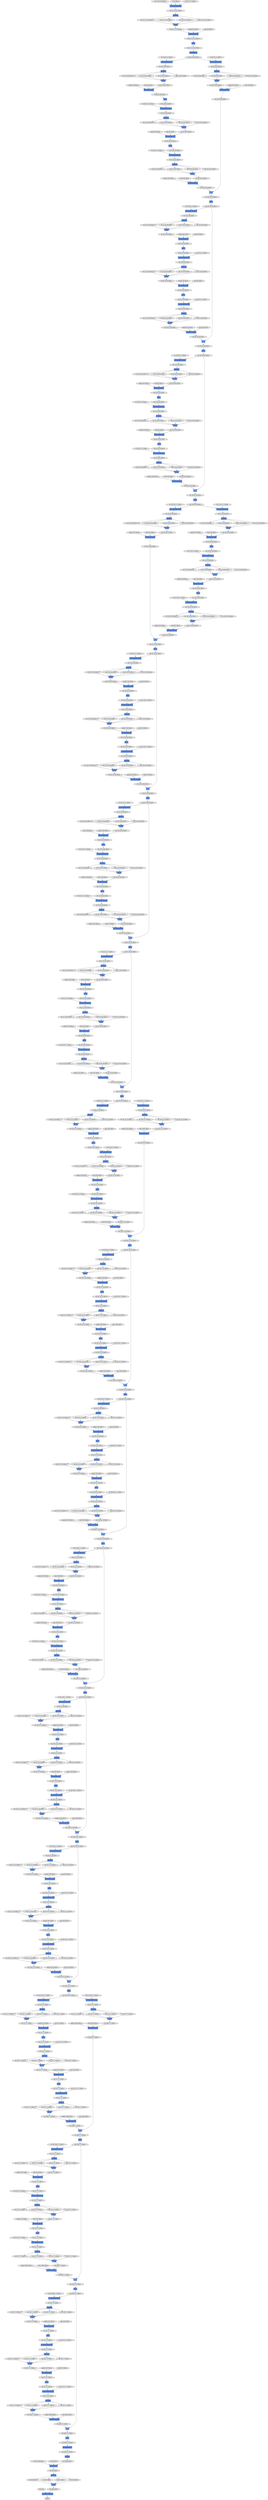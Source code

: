 digraph graphname{rankdir=TB;46983524646992 [label="(64, 16, 56, 56), float32",shape="octagon",fillcolor="#E0E0E0",style="filled"];46983524647056 [label="(64, 64, 56, 56), float32",shape="octagon",fillcolor="#E0E0E0",style="filled"];46983475658896 [label="Convolution2DFunction",shape="record",fillcolor="#6495ED",style="filled"];46983531790544 [label="(64, 64, 14, 14), float32",shape="octagon",fillcolor="#E0E0E0",style="filled"];46983532052752 [label="(64, 128, 7, 7), float32",shape="octagon",fillcolor="#E0E0E0",style="filled"];46983524876560 [label="Convolution2DFunction",shape="record",fillcolor="#6495ED",style="filled"];46983475659024 [label="ReLU",shape="record",fillcolor="#6495ED",style="filled"];46983524647184 [label="(64, 256, 56, 56), float32",shape="octagon",fillcolor="#E0E0E0",style="filled"];46983532052816 [label="(64, 512, 7, 7), float32",shape="octagon",fillcolor="#E0E0E0",style="filled"];46983524876624 [label="(64, 32, 28, 28), float32",shape="octagon",fillcolor="#E0E0E0",style="filled"];46983524647248 [label="ReLU",shape="record",fillcolor="#6495ED",style="filled"];46983475691856 [label="Concat",shape="record",fillcolor="#6495ED",style="filled"];46983531790736 [label="(64, 64, 14, 14), float32",shape="octagon",fillcolor="#E0E0E0",style="filled"];46983524876688 [label="(64, 128, 28, 28), float32",shape="octagon",fillcolor="#E0E0E0",style="filled"];46983524647312 [label="Concat",shape="record",fillcolor="#6495ED",style="filled"];46983475659152 [label="(64, 64, 56, 56), float32",shape="octagon",fillcolor="#E0E0E0",style="filled"];46983531790800 [label="(64, 64, 14, 14), float32",shape="octagon",fillcolor="#E0E0E0",style="filled"];46983524876752 [label="(64, 128, 28, 28), float32",shape="octagon",fillcolor="#E0E0E0",style="filled"];46983475659216 [label="Concat",shape="record",fillcolor="#6495ED",style="filled"];46983475691920 [label="(64, 16, 56, 56), float32",shape="octagon",fillcolor="#E0E0E0",style="filled"];46983524647440 [label="(64, 16, 56, 56), float32",shape="octagon",fillcolor="#E0E0E0",style="filled"];46983532053072 [label="(64, 512, 7, 7), float32",shape="octagon",fillcolor="#E0E0E0",style="filled"];46983524876880 [label="_ + _",shape="record",fillcolor="#6495ED",style="filled"];46983524647504 [label="Convolution2DFunction",shape="record",fillcolor="#6495ED",style="filled"];46983524647568 [label="(64, 16, 56, 56), float32",shape="octagon",fillcolor="#E0E0E0",style="filled"];46983531791056 [label="Concat",shape="record",fillcolor="#6495ED",style="filled"];46983524877008 [label="(64, 128, 28, 28), float32",shape="octagon",fillcolor="#E0E0E0",style="filled"];46983524647632 [label="(64, 64, 56, 56), float32",shape="octagon",fillcolor="#E0E0E0",style="filled"];46983475692240 [label="(64, 64, 112, 112), float32",shape="octagon",fillcolor="#E0E0E0",style="filled"];46983524647696 [label="(64, 256, 56, 56), float32",shape="octagon",fillcolor="#E0E0E0",style="filled"];46983532053328 [label="(64, 512, 7, 7), float32",shape="octagon",fillcolor="#E0E0E0",style="filled"];46983524877136 [label="(64, 32, 28, 28), float32",shape="octagon",fillcolor="#E0E0E0",style="filled"];46983475692368 [label="(64, 16, 56, 56), float32",shape="octagon",fillcolor="#E0E0E0",style="filled"];46983531791248 [label="AllGather",shape="record",fillcolor="#6495ED",style="filled"];46983475659664 [label="(64, 64, 56, 56), float32",shape="octagon",fillcolor="#E0E0E0",style="filled"];46983475692432 [label="ReLU",shape="record",fillcolor="#6495ED",style="filled"];46983532053456 [label="(64, 2048, 7, 7), float32",shape="octagon",fillcolor="#E0E0E0",style="filled"];46983531791312 [label="(64, 64, 14, 14), float32",shape="octagon",fillcolor="#E0E0E0",style="filled"];46983524877264 [label="AllGather",shape="record",fillcolor="#6495ED",style="filled"];46983524647888 [label="(64, 256, 56, 56), float32",shape="octagon",fillcolor="#E0E0E0",style="filled"];46983531791376 [label="(64, 256, 14, 14), float32",shape="octagon",fillcolor="#E0E0E0",style="filled"];46983524877328 [label="(64, 32, 28, 28), float32",shape="octagon",fillcolor="#E0E0E0",style="filled"];46983475659728 [label="Convolution2DFunction",shape="record",fillcolor="#6495ED",style="filled"];46983475659792 [label="(64, 16, 56, 56), float32",shape="octagon",fillcolor="#E0E0E0",style="filled"];46983524877392 [label="(64, 32, 28, 28), float32",shape="octagon",fillcolor="#E0E0E0",style="filled"];46983475692496 [label="(64, 16, 56, 56), float32",shape="octagon",fillcolor="#E0E0E0",style="filled"];46983524877456 [label="(64, 32, 28, 28), float32",shape="octagon",fillcolor="#E0E0E0",style="filled"];46983524648080 [label="(64, 16, 56, 56), float32",shape="octagon",fillcolor="#E0E0E0",style="filled"];46983532053712 [label="(64, 512, 7, 7), float32",shape="octagon",fillcolor="#E0E0E0",style="filled"];46983524877520 [label="BatchNormalization",shape="record",fillcolor="#6495ED",style="filled"];46983524648144 [label="ReLU",shape="record",fillcolor="#6495ED",style="filled"];46983531791632 [label="(64, 256, 14, 14), float32",shape="octagon",fillcolor="#E0E0E0",style="filled"];46983524648208 [label="(64, 64, 56, 56), float32",shape="octagon",fillcolor="#E0E0E0",style="filled"];46983524877776 [label="Concat",shape="record",fillcolor="#6495ED",style="filled"];46983475660240 [label="(64, 64, 56, 56), float32",shape="octagon",fillcolor="#E0E0E0",style="filled"];46983532054032 [label="Concat",shape="record",fillcolor="#6495ED",style="filled"];46983531791888 [label="(64, 256, 14, 14), float32",shape="octagon",fillcolor="#E0E0E0",style="filled"];46983524877840 [label="AllGather",shape="record",fillcolor="#6495ED",style="filled"];46983524648464 [label="(64, 64, 56, 56), float32",shape="octagon",fillcolor="#E0E0E0",style="filled"];46983475693136 [label="Reshape",shape="record",fillcolor="#6495ED",style="filled"];46983532054096 [label="(64, 512, 7, 7), float32",shape="octagon",fillcolor="#E0E0E0",style="filled"];46983475660368 [label="Concat",shape="record",fillcolor="#6495ED",style="filled"];46983524648528 [label="(64, 64, 56, 56), float32",shape="octagon",fillcolor="#E0E0E0",style="filled"];46983524877968 [label="(64, 32, 28, 28), float32",shape="octagon",fillcolor="#E0E0E0",style="filled"];46983475660432 [label="(64, 64, 56, 56), float32",shape="octagon",fillcolor="#E0E0E0",style="filled"];46983524648592 [label="(64, 64, 56, 56), float32",shape="octagon",fillcolor="#E0E0E0",style="filled"];46983475693200 [label="(64, 64, 56, 56), float32",shape="octagon",fillcolor="#E0E0E0",style="filled"];46983524878032 [label="(64, 128, 28, 28), float32",shape="octagon",fillcolor="#E0E0E0",style="filled"];46983524648656 [label="(64, 64, 56, 56), float32",shape="octagon",fillcolor="#E0E0E0",style="filled"];46983532054288 [label="(64, 512, 7, 7), float32",shape="octagon",fillcolor="#E0E0E0",style="filled"];46983524878096 [label="(64, 128, 28, 28), float32",shape="octagon",fillcolor="#E0E0E0",style="filled"];46983475693328 [label="Convolution2DFunction",shape="record",fillcolor="#6495ED",style="filled"];46983532054352 [label="(64, 512, 7, 7), float32",shape="octagon",fillcolor="#E0E0E0",style="filled"];46983475660624 [label="(64, 64, 56, 56), float32",shape="octagon",fillcolor="#E0E0E0",style="filled"];46983532054416 [label="BatchNormalization",shape="record",fillcolor="#6495ED",style="filled"];46983524878224 [label="(64, 512, 28, 28), float32",shape="octagon",fillcolor="#E0E0E0",style="filled"];46983532054480 [label="SoftmaxCrossEntropy",shape="record",fillcolor="#6495ED",style="filled"];46983531792336 [label="(64, 64, 14, 14), float32",shape="octagon",fillcolor="#E0E0E0",style="filled"];46983524878288 [label="(64, 128, 28, 28), float32",shape="octagon",fillcolor="#E0E0E0",style="filled"];46983524648912 [label="BatchNormalization",shape="record",fillcolor="#6495ED",style="filled"];46983524878352 [label="(64, 128, 28, 28), float32",shape="octagon",fillcolor="#E0E0E0",style="filled"];46983475660816 [label="Concat",shape="record",fillcolor="#6495ED",style="filled"];46983475693584 [label="AllGather",shape="record",fillcolor="#6495ED",style="filled"];46983475660752 [label="(64, 16, 56, 56), float32",shape="octagon",fillcolor="#E0E0E0",style="filled"];46983524649040 [label="AllGather",shape="record",fillcolor="#6495ED",style="filled"];46983475660880 [label="(64, 16, 56, 56), float32",shape="octagon",fillcolor="#E0E0E0",style="filled"];46983524878480 [label="(64, 128, 28, 28), float32",shape="octagon",fillcolor="#E0E0E0",style="filled"];46983475660944 [label="AllGather",shape="record",fillcolor="#6495ED",style="filled"];46983524649168 [label="(64, 256, 56, 56), float32",shape="octagon",fillcolor="#E0E0E0",style="filled"];46983531792656 [label="(64, 64, 14, 14), float32",shape="octagon",fillcolor="#E0E0E0",style="filled"];46983524878608 [label="BatchNormalization",shape="record",fillcolor="#6495ED",style="filled"];46983524649232 [label="(64, 16, 56, 56), float32",shape="octagon",fillcolor="#E0E0E0",style="filled"];46983532054864 [label="(64, 512, 7, 7), float32",shape="octagon",fillcolor="#E0E0E0",style="filled"];46983524878672 [label="ReLU",shape="record",fillcolor="#6495ED",style="filled"];46983532054928 [label="(64, 2048, 7, 7), float32",shape="octagon",fillcolor="#E0E0E0",style="filled"];46983524878736 [label="(64, 128, 28, 28), float32",shape="octagon",fillcolor="#E0E0E0",style="filled"];46983475661200 [label="BatchNormalization",shape="record",fillcolor="#6495ED",style="filled"];46983475693968 [label="(64, 16, 112, 112), float32",shape="octagon",fillcolor="#E0E0E0",style="filled"];46983524878800 [label="ReLU",shape="record",fillcolor="#6495ED",style="filled"];46983531792912 [label="AllGather",shape="record",fillcolor="#6495ED",style="filled"];46983524878864 [label="Concat",shape="record",fillcolor="#6495ED",style="filled"];46983524649488 [label="Concat",shape="record",fillcolor="#6495ED",style="filled"];46983475694096 [label="(64, 64, 112, 112), float32",shape="octagon",fillcolor="#E0E0E0",style="filled"];46983531792976 [label="(64, 64, 14, 14), float32",shape="octagon",fillcolor="#E0E0E0",style="filled"];46983524649552 [label="(64, 256, 56, 56), float32",shape="octagon",fillcolor="#E0E0E0",style="filled"];46983532055184 [label="(64, 2048, 7, 7), float32",shape="octagon",fillcolor="#E0E0E0",style="filled"];46983531793040 [label="Concat",shape="record",fillcolor="#6495ED",style="filled"];46983475694224 [label="(64, 16, 112, 112), float32",shape="octagon",fillcolor="#E0E0E0",style="filled"];46983524879056 [label="(64, 128, 28, 28), float32",shape="octagon",fillcolor="#E0E0E0",style="filled"];46983524649680 [label="AllGather",shape="record",fillcolor="#6495ED",style="filled"];46983475661520 [label="BatchNormalization",shape="record",fillcolor="#6495ED",style="filled"];46983524879120 [label="(64, 512, 28, 28), float32",shape="octagon",fillcolor="#E0E0E0",style="filled"];46983524649744 [label="(64, 16, 56, 56), float32",shape="octagon",fillcolor="#E0E0E0",style="filled"];46983531793232 [label="Convolution2DFunction",shape="record",fillcolor="#6495ED",style="filled"];46983524879184 [label="BatchNormalization",shape="record",fillcolor="#6495ED",style="filled"];46983524649808 [label="BatchNormalization",shape="record",fillcolor="#6495ED",style="filled"];46983531793296 [label="(64, 64, 14, 14), float32",shape="octagon",fillcolor="#E0E0E0",style="filled"];46983524879248 [label="(64, 128, 28, 28), float32",shape="octagon",fillcolor="#E0E0E0",style="filled"];46983524649872 [label="(64, 16, 56, 56), float32",shape="octagon",fillcolor="#E0E0E0",style="filled"];46983475694480 [label="(64, 64, 112, 112), float32",shape="octagon",fillcolor="#E0E0E0",style="filled"];46983531793360 [label="(64, 256, 14, 14), float32",shape="octagon",fillcolor="#E0E0E0",style="filled"];46983524649936 [label="_ + _",shape="record",fillcolor="#6495ED",style="filled"];46983531793424 [label="BatchNormalization",shape="record",fillcolor="#6495ED",style="filled"];46983524879376 [label="(64, 512, 28, 28), float32",shape="octagon",fillcolor="#E0E0E0",style="filled"];46983531793488 [label="(64, 64, 14, 14), float32",shape="octagon",fillcolor="#E0E0E0",style="filled"];46983524650064 [label="(64, 16, 56, 56), float32",shape="octagon",fillcolor="#E0E0E0",style="filled"];46983475694672 [label="ReLU",shape="record",fillcolor="#6495ED",style="filled"];46983532055696 [label="LinearFunction",shape="record",fillcolor="#6495ED",style="filled"];46983531793552 [label="ReLU",shape="record",fillcolor="#6495ED",style="filled"];46983524879504 [label="Convolution2DFunction",shape="record",fillcolor="#6495ED",style="filled"];46983524650128 [label="AllGather",shape="record",fillcolor="#6495ED",style="filled"];46983532055760 [label="(64, 2048, 7, 7), float32",shape="octagon",fillcolor="#E0E0E0",style="filled"];46983531793616 [label="Convolution2DFunction",shape="record",fillcolor="#6495ED",style="filled"];46983475662032 [label="Convolution2DFunction",shape="record",fillcolor="#6495ED",style="filled"];46983475694736 [label="Concat",shape="record",fillcolor="#6495ED",style="filled"];46983524650256 [label="(64, 16, 56, 56), float32",shape="octagon",fillcolor="#E0E0E0",style="filled"];46983475661968 [label="(64, 16, 56, 56), float32",shape="octagon",fillcolor="#E0E0E0",style="filled"];46983475662096 [label="(64, 64, 56, 56), float32",shape="octagon",fillcolor="#E0E0E0",style="filled"];46983475694800 [label="(64, 16, 112, 112), float32",shape="octagon",fillcolor="#E0E0E0",style="filled"];46983524650320 [label="ReLU",shape="record",fillcolor="#6495ED",style="filled"];46983475662160 [label="AllGather",shape="record",fillcolor="#6495ED",style="filled"];46983475694928 [label="BatchNormalization",shape="record",fillcolor="#6495ED",style="filled"];46983475691792 [label="(64, 16, 56, 56), float32",shape="octagon",fillcolor="#E0E0E0",style="filled"];46983532055952 [label="(64, 2048, 1, 1), float32",shape="octagon",fillcolor="#E0E0E0",style="filled"];46983531793808 [label="(64, 256, 14, 14), float32",shape="octagon",fillcolor="#E0E0E0",style="filled"];46983524650384 [label="(64, 16, 56, 56), float32",shape="octagon",fillcolor="#E0E0E0",style="filled"];46983524879824 [label="(64, 512, 28, 28), float32",shape="octagon",fillcolor="#E0E0E0",style="filled"];46983531793936 [label="_ + _",shape="record",fillcolor="#6495ED",style="filled"];46983475662352 [label="(64, 64, 56, 56), float32",shape="octagon",fillcolor="#E0E0E0",style="filled"];46983524650512 [label="(64, 3, 224, 224), float32",shape="octagon",fillcolor="#E0E0E0",style="filled"];46983532056144 [label="(64, 2048), float32",shape="octagon",fillcolor="#E0E0E0",style="filled"];46983524879952 [label="Convolution2DFunction",shape="record",fillcolor="#6495ED",style="filled"];46983524650576 [label="Convolution2DFunction",shape="record",fillcolor="#6495ED",style="filled"];46983531794064 [label="(64, 256, 14, 14), float32",shape="octagon",fillcolor="#E0E0E0",style="filled"];46983475662480 [label="(64, 64, 56, 56), float32",shape="octagon",fillcolor="#E0E0E0",style="filled"];46983524650640 [label="Convolution2DFunction",shape="record",fillcolor="#6495ED",style="filled"];46983524880080 [label="(64, 32, 28, 28), float32",shape="octagon",fillcolor="#E0E0E0",style="filled"];46983475662544 [label="(64, 64, 56, 56), float32",shape="octagon",fillcolor="#E0E0E0",style="filled"];46983475695312 [label="(64, 16, 56, 56), float32",shape="octagon",fillcolor="#E0E0E0",style="filled"];46983531794192 [label="BatchNormalization",shape="record",fillcolor="#6495ED",style="filled"];46983475662608 [label="AllGather",shape="record",fillcolor="#6495ED",style="filled"];46983524650768 [label="(64, 64, 56, 56), float32",shape="octagon",fillcolor="#E0E0E0",style="filled"];46983532056400 [label="(64, 250), float32",shape="octagon",fillcolor="#E0E0E0",style="filled"];46983475662672 [label="(64, 16, 56, 56), float32",shape="octagon",fillcolor="#E0E0E0",style="filled"];46983475662736 [label="BatchNormalization",shape="record",fillcolor="#6495ED",style="filled"];46983475695504 [label="(64, 16, 112, 112), float32",shape="octagon",fillcolor="#E0E0E0",style="filled"];46983531794384 [label="ReLU",shape="record",fillcolor="#6495ED",style="filled"];46983524880336 [label="AllGather",shape="record",fillcolor="#6495ED",style="filled"];46983524650960 [label="BatchNormalization",shape="record",fillcolor="#6495ED",style="filled"];46983531860048 [label="(64, 1024, 14, 14), float32",shape="octagon",fillcolor="#E0E0E0",style="filled"];46983531630736 [label="(64, 32, 28, 28), float32",shape="octagon",fillcolor="#E0E0E0",style="filled"];46982402347152 [label="W: (16, 64, 3, 3), float32",shape="octagon",fillcolor="#E0E0E0",style="filled"];46983531630928 [label="(64, 32, 28, 28), float32",shape="octagon",fillcolor="#E0E0E0",style="filled"];46983531958672 [label="(64, 128, 7, 7), float32",shape="octagon",fillcolor="#E0E0E0",style="filled"];46983531630992 [label="(64, 32, 28, 28), float32",shape="octagon",fillcolor="#E0E0E0",style="filled"];46982402347408 [label="gamma: (64), float32",shape="octagon",fillcolor="#E0E0E0",style="filled"];46983531631120 [label="Concat",shape="record",fillcolor="#6495ED",style="filled"];46983531696720 [label="(64, 512, 28, 28), float32",shape="octagon",fillcolor="#E0E0E0",style="filled"];46983531860624 [label="(64, 1024, 14, 14), float32",shape="octagon",fillcolor="#E0E0E0",style="filled"];46983531696848 [label="(64, 64, 14, 14), float32",shape="octagon",fillcolor="#E0E0E0",style="filled"];46983531959056 [label="(64, 128, 7, 7), float32",shape="octagon",fillcolor="#E0E0E0",style="filled"];46983524520720 [label="(64, 16, 112, 112), float32",shape="octagon",fillcolor="#E0E0E0",style="filled"];46983531631440 [label="AllGather",shape="record",fillcolor="#6495ED",style="filled"];46982402347856 [label="beta: (64), float32",shape="octagon",fillcolor="#E0E0E0",style="filled"];46983531860880 [label="(64, 64, 14, 14), float32",shape="octagon",fillcolor="#E0E0E0",style="filled"];46983531631504 [label="(64, 32, 28, 28), float32",shape="octagon",fillcolor="#E0E0E0",style="filled"];46983531959248 [label="(64, 128, 7, 7), float32",shape="octagon",fillcolor="#E0E0E0",style="filled"];46983531631568 [label="(64, 128, 28, 28), float32",shape="octagon",fillcolor="#E0E0E0",style="filled"];46983531959312 [label="(64, 128, 7, 7), float32",shape="octagon",fillcolor="#E0E0E0",style="filled"];46983531959376 [label="BatchNormalization",shape="record",fillcolor="#6495ED",style="filled"];46983531697296 [label="(64, 64, 14, 14), float32",shape="octagon",fillcolor="#E0E0E0",style="filled"];46983531631824 [label="(64, 128, 28, 28), float32",shape="octagon",fillcolor="#E0E0E0",style="filled"];46983531959568 [label="AllGather",shape="record",fillcolor="#6495ED",style="filled"];46983531861264 [label="(64, 64, 14, 14), float32",shape="octagon",fillcolor="#E0E0E0",style="filled"];46982402348304 [label="W: (64, 64, 1, 1), float32",shape="octagon",fillcolor="#E0E0E0",style="filled"];46983531959632 [label="Concat",shape="record",fillcolor="#6495ED",style="filled"];46983531697488 [label="(64, 64, 14, 14), float32",shape="octagon",fillcolor="#E0E0E0",style="filled"];46983531697552 [label="(64, 64, 14, 14), float32",shape="octagon",fillcolor="#E0E0E0",style="filled"];46983531861456 [label="(64, 64, 14, 14), float32",shape="octagon",fillcolor="#E0E0E0",style="filled"];46983531959760 [label="AllGather",shape="record",fillcolor="#6495ED",style="filled"];46983531697616 [label="BatchNormalization",shape="record",fillcolor="#6495ED",style="filled"];46983531632080 [label="(64, 128, 28, 28), float32",shape="octagon",fillcolor="#E0E0E0",style="filled"];46983531959824 [label="(64, 128, 7, 7), float32",shape="octagon",fillcolor="#E0E0E0",style="filled"];46983531861520 [label="(64, 64, 14, 14), float32",shape="octagon",fillcolor="#E0E0E0",style="filled"];46982402348560 [label="gamma: (256), float32",shape="octagon",fillcolor="#E0E0E0",style="filled"];46983531959888 [label="(64, 512, 7, 7), float32",shape="octagon",fillcolor="#E0E0E0",style="filled"];46983531861584 [label="Concat",shape="record",fillcolor="#6495ED",style="filled"];46983531697744 [label="Concat",shape="record",fillcolor="#6495ED",style="filled"];46983531697872 [label="(64, 64, 14, 14), float32",shape="octagon",fillcolor="#E0E0E0",style="filled"];46983531960144 [label="(64, 512, 7, 7), float32",shape="octagon",fillcolor="#E0E0E0",style="filled"];46983531861840 [label="AllGather",shape="record",fillcolor="#6495ED",style="filled"];46983531698000 [label="BatchNormalization",shape="record",fillcolor="#6495ED",style="filled"];46983524521808 [label="BatchNormalization",shape="record",fillcolor="#6495ED",style="filled"];46983531632528 [label="(64, 32, 28, 28), float32",shape="octagon",fillcolor="#E0E0E0",style="filled"];46983531861968 [label="ReLU",shape="record",fillcolor="#6495ED",style="filled"];46982402349008 [label="beta: (256), float32",shape="octagon",fillcolor="#E0E0E0",style="filled"];46983531862032 [label="(64, 64, 14, 14), float32",shape="octagon",fillcolor="#E0E0E0",style="filled"];46983531960400 [label="(64, 512, 7, 7), float32",shape="octagon",fillcolor="#E0E0E0",style="filled"];46983531862096 [label="(64, 256, 14, 14), float32",shape="octagon",fillcolor="#E0E0E0",style="filled"];46983531862160 [label="Convolution2DFunction",shape="record",fillcolor="#6495ED",style="filled"];46983531960528 [label="ReLU",shape="record",fillcolor="#6495ED",style="filled"];46983531698384 [label="AllGather",shape="record",fillcolor="#6495ED",style="filled"];46983531632848 [label="(64, 32, 28, 28), float32",shape="octagon",fillcolor="#E0E0E0",style="filled"];46983531698448 [label="(64, 256, 14, 14), float32",shape="octagon",fillcolor="#E0E0E0",style="filled"];46983531862352 [label="(64, 256, 14, 14), float32",shape="octagon",fillcolor="#E0E0E0",style="filled"];46982402349456 [label="W: (64, 64, 1, 1), float32",shape="octagon",fillcolor="#E0E0E0",style="filled"];46983531960784 [label="(64, 512, 7, 7), float32",shape="octagon",fillcolor="#E0E0E0",style="filled"];46983531698640 [label="Convolution2DFunction",shape="record",fillcolor="#6495ED",style="filled"];46983531633104 [label="AllGather",shape="record",fillcolor="#6495ED",style="filled"];46983531698704 [label="(64, 256, 14, 14), float32",shape="octagon",fillcolor="#E0E0E0",style="filled"];46983531633168 [label="(64, 32, 28, 28), float32",shape="octagon",fillcolor="#E0E0E0",style="filled"];46983531862608 [label="(64, 256, 14, 14), float32",shape="octagon",fillcolor="#E0E0E0",style="filled"];46983531633232 [label="Concat",shape="record",fillcolor="#6495ED",style="filled"];46982402349712 [label="gamma: (256), float32",shape="octagon",fillcolor="#E0E0E0",style="filled"];46983531961104 [label="(64, 512, 7, 7), float32",shape="octagon",fillcolor="#E0E0E0",style="filled"];46983531698960 [label="(64, 256, 14, 14), float32",shape="octagon",fillcolor="#E0E0E0",style="filled"];46983531633424 [label="Convolution2DFunction",shape="record",fillcolor="#6495ED",style="filled"];46983531961168 [label="Concat",shape="record",fillcolor="#6495ED",style="filled"];46983531633488 [label="(64, 32, 28, 28), float32",shape="octagon",fillcolor="#E0E0E0",style="filled"];46983531633552 [label="(64, 128, 28, 28), float32",shape="octagon",fillcolor="#E0E0E0",style="filled"];46983531633616 [label="BatchNormalization",shape="record",fillcolor="#6495ED",style="filled"];46983531961360 [label="_ + _",shape="record",fillcolor="#6495ED",style="filled"];46983531863056 [label="(64, 64, 14, 14), float32",shape="octagon",fillcolor="#E0E0E0",style="filled"];46983531633680 [label="(64, 32, 28, 28), float32",shape="octagon",fillcolor="#E0E0E0",style="filled"];46983531961424 [label="(64, 512, 7, 7), float32",shape="octagon",fillcolor="#E0E0E0",style="filled"];46983531633744 [label="ReLU",shape="record",fillcolor="#6495ED",style="filled"];46982402350160 [label="beta: (256), float32",shape="octagon",fillcolor="#E0E0E0",style="filled"];46983531961488 [label="BatchNormalization",shape="record",fillcolor="#6495ED",style="filled"];46983531699344 [label="AllGather",shape="record",fillcolor="#6495ED",style="filled"];46983531633808 [label="Convolution2DFunction",shape="record",fillcolor="#6495ED",style="filled"];46983524523152 [label="Convolution2DFunction",shape="record",fillcolor="#6495ED",style="filled"];46983531863248 [label="Convolution2DFunction",shape="record",fillcolor="#6495ED",style="filled"];46983531699408 [label="(64, 64, 14, 14), float32",shape="octagon",fillcolor="#E0E0E0",style="filled"];46983531961680 [label="Convolution2DFunction",shape="record",fillcolor="#6495ED",style="filled"];46983531863376 [label="(64, 64, 14, 14), float32",shape="octagon",fillcolor="#E0E0E0",style="filled"];46983531634000 [label="(64, 128, 28, 28), float32",shape="octagon",fillcolor="#E0E0E0",style="filled"];46983531863440 [label="Concat",shape="record",fillcolor="#6495ED",style="filled"];46983531961744 [label="(64, 512, 7, 7), float32",shape="octagon",fillcolor="#E0E0E0",style="filled"];46983531961808 [label="(64, 2048, 7, 7), float32",shape="octagon",fillcolor="#E0E0E0",style="filled"];46983531634128 [label="_ + _",shape="record",fillcolor="#6495ED",style="filled"];46983531961872 [label="BatchNormalization",shape="record",fillcolor="#6495ED",style="filled"];46983531699728 [label="Convolution2DFunction",shape="record",fillcolor="#6495ED",style="filled"];46982402350608 [label="_ + _",shape="record",fillcolor="#6495ED",style="filled"];46983531863632 [label="BatchNormalization",shape="record",fillcolor="#6495ED",style="filled"];46983531961936 [label="(64, 512, 7, 7), float32",shape="octagon",fillcolor="#E0E0E0",style="filled"];46983531699792 [label="Concat",shape="record",fillcolor="#6495ED",style="filled"];46983531634256 [label="(64, 128, 28, 28), float32",shape="octagon",fillcolor="#E0E0E0",style="filled"];46983531863696 [label="(64, 64, 14, 14), float32",shape="octagon",fillcolor="#E0E0E0",style="filled"];46983531962000 [label="Convolution2DFunction",shape="record",fillcolor="#6495ED",style="filled"];46983531863760 [label="ReLU",shape="record",fillcolor="#6495ED",style="filled"];46983531634384 [label="BatchNormalization",shape="record",fillcolor="#6495ED",style="filled"];46983531863824 [label="(64, 64, 14, 14), float32",shape="octagon",fillcolor="#E0E0E0",style="filled"];46983531699984 [label="(64, 64, 14, 14), float32",shape="octagon",fillcolor="#E0E0E0",style="filled"];46983531863888 [label="_ + _",shape="record",fillcolor="#6495ED",style="filled"];46983531700048 [label="(64, 64, 14, 14), float32",shape="octagon",fillcolor="#E0E0E0",style="filled"];46983531863952 [label="(64, 64, 14, 14), float32",shape="octagon",fillcolor="#E0E0E0",style="filled"];46983531962256 [label="(64, 2048, 7, 7), float32",shape="octagon",fillcolor="#E0E0E0",style="filled"];46983531700112 [label="ReLU",shape="record",fillcolor="#6495ED",style="filled"];46983531634576 [label="ReLU",shape="record",fillcolor="#6495ED",style="filled"];46983531864016 [label="AllGather",shape="record",fillcolor="#6495ED",style="filled"];46983531700176 [label="(64, 64, 14, 14), float32",shape="octagon",fillcolor="#E0E0E0",style="filled"];46983531634640 [label="(64, 128, 28, 28), float32",shape="octagon",fillcolor="#E0E0E0",style="filled"];46983531929680 [label="(64, 1024, 14, 14), float32",shape="octagon",fillcolor="#E0E0E0",style="filled"];46983531765840 [label="(64, 64, 14, 14), float32",shape="octagon",fillcolor="#E0E0E0",style="filled"];46983531765904 [label="(64, 64, 14, 14), float32",shape="octagon",fillcolor="#E0E0E0",style="filled"];46983531733200 [label="(64, 1024, 14, 14), float32",shape="octagon",fillcolor="#E0E0E0",style="filled"];46983531929936 [label="(64, 256, 14, 14), float32",shape="octagon",fillcolor="#E0E0E0",style="filled"];46983531930000 [label="(64, 256, 14, 14), float32",shape="octagon",fillcolor="#E0E0E0",style="filled"];46983531733456 [label="(64, 1024, 14, 14), float32",shape="octagon",fillcolor="#E0E0E0",style="filled"];46981750071760 [label="AllGather",shape="record",fillcolor="#6495ED",style="filled"];46983531766352 [label="(64, 64, 14, 14), float32",shape="octagon",fillcolor="#E0E0E0",style="filled"];46983531766416 [label="(64, 256, 14, 14), float32",shape="octagon",fillcolor="#E0E0E0",style="filled"];46983531733648 [label="(64, 1024, 14, 14), float32",shape="octagon",fillcolor="#E0E0E0",style="filled"];46983531930320 [label="(64, 256, 14, 14), float32",shape="octagon",fillcolor="#E0E0E0",style="filled"];46983531766480 [label="(64, 1024, 14, 14), float32",shape="octagon",fillcolor="#E0E0E0",style="filled"];46983531930448 [label="(64, 256, 14, 14), float32",shape="octagon",fillcolor="#E0E0E0",style="filled"];46983531930512 [label="(64, 1024, 14, 14), float32",shape="octagon",fillcolor="#E0E0E0",style="filled"];46983531766672 [label="(64, 256, 14, 14), float32",shape="octagon",fillcolor="#E0E0E0",style="filled"];46983531766800 [label="_ + _",shape="record",fillcolor="#6495ED",style="filled"];46983531734096 [label="(64, 1024, 14, 14), float32",shape="octagon",fillcolor="#E0E0E0",style="filled"];46983531930768 [label="(64, 1024, 14, 14), float32",shape="octagon",fillcolor="#E0E0E0",style="filled"];46983531766928 [label="(64, 256, 14, 14), float32",shape="octagon",fillcolor="#E0E0E0",style="filled"];46983531734224 [label="(64, 64, 14, 14), float32",shape="octagon",fillcolor="#E0E0E0",style="filled"];46983531767056 [label="AllGather",shape="record",fillcolor="#6495ED",style="filled"];46983531767248 [label="BatchNormalization",shape="record",fillcolor="#6495ED",style="filled"];46983531767312 [label="(64, 256, 14, 14), float32",shape="octagon",fillcolor="#E0E0E0",style="filled"];46983531931280 [label="AveragePooling2D",shape="record",fillcolor="#6495ED",style="filled"];46983531734672 [label="(64, 64, 14, 14), float32",shape="octagon",fillcolor="#E0E0E0",style="filled"];46983531931344 [label="(64, 1024, 14, 14), float32",shape="octagon",fillcolor="#E0E0E0",style="filled"];46983531931472 [label="(64, 128, 7, 7), float32",shape="octagon",fillcolor="#E0E0E0",style="filled"];46983531767632 [label="(64, 256, 14, 14), float32",shape="octagon",fillcolor="#E0E0E0",style="filled"];46983531734864 [label="(64, 64, 14, 14), float32",shape="octagon",fillcolor="#E0E0E0",style="filled"];46983531734928 [label="(64, 64, 14, 14), float32",shape="octagon",fillcolor="#E0E0E0",style="filled"];46983531734992 [label="BatchNormalization",shape="record",fillcolor="#6495ED",style="filled"];46983531767888 [label="ReLU",shape="record",fillcolor="#6495ED",style="filled"];46983531767952 [label="(64, 256, 14, 14), float32",shape="octagon",fillcolor="#E0E0E0",style="filled"];46983531768016 [label="ReLU",shape="record",fillcolor="#6495ED",style="filled"];46983531735248 [label="AllGather",shape="record",fillcolor="#6495ED",style="filled"];46983531768080 [label="Concat",shape="record",fillcolor="#6495ED",style="filled"];46983531735312 [label="Concat",shape="record",fillcolor="#6495ED",style="filled"];46983531735376 [label="Concat",shape="record",fillcolor="#6495ED",style="filled"];46983531735440 [label="(64, 64, 14, 14), float32",shape="octagon",fillcolor="#E0E0E0",style="filled"];46983531932112 [label="ReLU",shape="record",fillcolor="#6495ED",style="filled"];46983531768272 [label="(64, 256, 14, 14), float32",shape="octagon",fillcolor="#E0E0E0",style="filled"];46983531735504 [label="(64, 256, 14, 14), float32",shape="octagon",fillcolor="#E0E0E0",style="filled"];46983531932176 [label="(64, 128, 7, 7), float32",shape="octagon",fillcolor="#E0E0E0",style="filled"];46983531768336 [label="(64, 1024, 14, 14), float32",shape="octagon",fillcolor="#E0E0E0",style="filled"];46983531735568 [label="Convolution2DFunction",shape="record",fillcolor="#6495ED",style="filled"];46983531932240 [label="Convolution2DFunction",shape="record",fillcolor="#6495ED",style="filled"];46983531768400 [label="BatchNormalization",shape="record",fillcolor="#6495ED",style="filled"];46983531768464 [label="(64, 256, 14, 14), float32",shape="octagon",fillcolor="#E0E0E0",style="filled"];46983531932368 [label="BatchNormalization",shape="record",fillcolor="#6495ED",style="filled"];46983531735760 [label="(64, 256, 14, 14), float32",shape="octagon",fillcolor="#E0E0E0",style="filled"];46983531768592 [label="Convolution2DFunction",shape="record",fillcolor="#6495ED",style="filled"];46983531932496 [label="(64, 128, 7, 7), float32",shape="octagon",fillcolor="#E0E0E0",style="filled"];46983531932624 [label="Concat",shape="record",fillcolor="#6495ED",style="filled"];46983531768784 [label="(64, 1024, 14, 14), float32",shape="octagon",fillcolor="#E0E0E0",style="filled"];46983531736016 [label="(64, 256, 14, 14), float32",shape="octagon",fillcolor="#E0E0E0",style="filled"];46983531932688 [label="(64, 128, 7, 7), float32",shape="octagon",fillcolor="#E0E0E0",style="filled"];46983531932752 [label="(64, 128, 7, 7), float32",shape="octagon",fillcolor="#E0E0E0",style="filled"];46983531932816 [label="Convolution2DFunction",shape="record",fillcolor="#6495ED",style="filled"];46983531736272 [label="AllGather",shape="record",fillcolor="#6495ED",style="filled"];46983531933008 [label="AllGather",shape="record",fillcolor="#6495ED",style="filled"];46983531736400 [label="Convolution2DFunction",shape="record",fillcolor="#6495ED",style="filled"];46983531933072 [label="(64, 512, 7, 7), float32",shape="octagon",fillcolor="#E0E0E0",style="filled"];46983531736464 [label="(64, 64, 14, 14), float32",shape="octagon",fillcolor="#E0E0E0",style="filled"];46983531769360 [label="(64, 1024, 14, 14), float32",shape="octagon",fillcolor="#E0E0E0",style="filled"];46983531933328 [label="(64, 512, 7, 7), float32",shape="octagon",fillcolor="#E0E0E0",style="filled"];46983531769488 [label="Convolution2DFunction",shape="record",fillcolor="#6495ED",style="filled"];46983531736784 [label="BatchNormalization",shape="record",fillcolor="#6495ED",style="filled"];46983531769616 [label="(64, 64, 14, 14), float32",shape="octagon",fillcolor="#E0E0E0",style="filled"];46983531736848 [label="ReLU",shape="record",fillcolor="#6495ED",style="filled"];46983475693520 [label="AllGather",shape="record",fillcolor="#6495ED",style="filled"];46983531933584 [label="(64, 512, 7, 7), float32",shape="octagon",fillcolor="#E0E0E0",style="filled"];46983531769808 [label="AllGather",shape="record",fillcolor="#6495ED",style="filled"];46983531737040 [label="(64, 64, 14, 14), float32",shape="octagon",fillcolor="#E0E0E0",style="filled"];46983531901008 [label="(64, 64, 14, 14), float32",shape="octagon",fillcolor="#E0E0E0",style="filled"];46982402420816 [label="W: (16, 256, 1, 1), float32",shape="octagon",fillcolor="#E0E0E0",style="filled"];46983531901072 [label="(64, 64, 14, 14), float32",shape="octagon",fillcolor="#E0E0E0",style="filled"];46982402584720 [label="gamma: (256), float32",shape="octagon",fillcolor="#E0E0E0",style="filled"];46982402552016 [label="W: (32, 128, 3, 3), float32",shape="octagon",fillcolor="#E0E0E0",style="filled"];46983531901200 [label="Concat",shape="record",fillcolor="#6495ED",style="filled"];46982402421072 [label="gamma: (64), float32",shape="octagon",fillcolor="#E0E0E0",style="filled"];46982402912656 [label="W: (512, 512, 1, 1), float32",shape="octagon",fillcolor="#E0E0E0",style="filled"];46982402552272 [label="gamma: (128), float32",shape="octagon",fillcolor="#E0E0E0",style="filled"];46983531672016 [label="(64, 32, 28, 28), float32",shape="octagon",fillcolor="#E0E0E0",style="filled"];46983531901456 [label="AllGather",shape="record",fillcolor="#6495ED",style="filled"];46983531901520 [label="(64, 64, 14, 14), float32",shape="octagon",fillcolor="#E0E0E0",style="filled"];46982402585168 [label="beta: (256), float32",shape="octagon",fillcolor="#E0E0E0",style="filled"];46983532098192 [label="(64, 250), float32",shape="octagon",fillcolor="#E0E0E0",style="filled"];46982402912912 [label="gamma: (2048), float32",shape="octagon",fillcolor="#E0E0E0",style="filled"];46983531901584 [label="(64, 256, 14, 14), float32",shape="octagon",fillcolor="#E0E0E0",style="filled"];46982402421392 [label="beta: (64), float32",shape="octagon",fillcolor="#E0E0E0",style="filled"];46983532098256 [label="(64), int32",shape="octagon",fillcolor="#E0E0E0",style="filled"];46983531672400 [label="(64, 32, 28, 28), float32",shape="octagon",fillcolor="#E0E0E0",style="filled"];46983531901840 [label="(64, 256, 14, 14), float32",shape="octagon",fillcolor="#E0E0E0",style="filled"];46982402552720 [label="beta: (128), float32",shape="octagon",fillcolor="#E0E0E0",style="filled"];46983532098512 [label="(64, 250), float32",shape="octagon",fillcolor="#E0E0E0",style="filled"];46982402585616 [label="W: (256, 256, 1, 1), float32",shape="octagon",fillcolor="#E0E0E0",style="filled"];46983531672592 [label="(64, 32, 28, 28), float32",shape="octagon",fillcolor="#E0E0E0",style="filled"];46982402913360 [label="beta: (2048), float32",shape="octagon",fillcolor="#E0E0E0",style="filled"];46983531672656 [label="(64, 32, 28, 28), float32",shape="octagon",fillcolor="#E0E0E0",style="filled"];46982402421840 [label="W: (16, 64, 3, 3), float32",shape="octagon",fillcolor="#E0E0E0",style="filled"];46983531902096 [label="(64, 256, 14, 14), float32",shape="octagon",fillcolor="#E0E0E0",style="filled"];46983531672720 [label="BatchNormalization",shape="record",fillcolor="#6495ED",style="filled"];46982402585872 [label="gamma: (1024), float32",shape="octagon",fillcolor="#E0E0E0",style="filled"];46983531672912 [label="AllGather",shape="record",fillcolor="#6495ED",style="filled"];46982402553168 [label="W: (128, 128, 1, 1), float32",shape="octagon",fillcolor="#E0E0E0",style="filled"];46982402422096 [label="gamma: (64), float32",shape="octagon",fillcolor="#E0E0E0",style="filled"];46983532098960 [label="(64, 250), float32",shape="octagon",fillcolor="#E0E0E0",style="filled"];46983531672976 [label="Concat",shape="record",fillcolor="#6495ED",style="filled"];46983532099152 [label="(64, 250), float32",shape="octagon",fillcolor="#E0E0E0",style="filled"];46983531902544 [label="(64, 64, 14, 14), float32",shape="octagon",fillcolor="#E0E0E0",style="filled"];46982402553424 [label="gamma: (512), float32",shape="octagon",fillcolor="#E0E0E0",style="filled"];46983531673168 [label="(64, 32, 28, 28), float32",shape="octagon",fillcolor="#E0E0E0",style="filled"];46983531673232 [label="(64, 128, 28, 28), float32",shape="octagon",fillcolor="#E0E0E0",style="filled"];46982402422416 [label="beta: (64), float32",shape="octagon",fillcolor="#E0E0E0",style="filled"];46982402586320 [label="beta: (1024), float32",shape="octagon",fillcolor="#E0E0E0",style="filled"];46983531673296 [label="(64, 512, 28, 28), float32",shape="octagon",fillcolor="#E0E0E0",style="filled"];46982402914064 [label="W: (250, 2048), float32",shape="octagon",fillcolor="#E0E0E0",style="filled"];46983532099472 [label="(64, 1000), float32",shape="octagon",fillcolor="#E0E0E0",style="filled"];46983531902864 [label="(64, 64, 14, 14), float32",shape="octagon",fillcolor="#E0E0E0",style="filled"];46983531673488 [label="(64, 128, 28, 28), float32",shape="octagon",fillcolor="#E0E0E0",style="filled"];46983531673616 [label="_ + _",shape="record",fillcolor="#6495ED",style="filled"];46982402553872 [label="beta: (512), float32",shape="octagon",fillcolor="#E0E0E0",style="filled"];46983532099664 [label="float32",shape="octagon",fillcolor="#E0E0E0",style="filled"];46982402422864 [label="W: (64, 64, 1, 1), float32",shape="octagon",fillcolor="#E0E0E0",style="filled"];46982402914448 [label="b: (250), float32",shape="octagon",fillcolor="#E0E0E0",style="filled"];46983531903120 [label="Concat",shape="record",fillcolor="#6495ED",style="filled"];46982402586768 [label="W: (256, 512, 1, 1), float32",shape="octagon",fillcolor="#E0E0E0",style="filled"];46983531673744 [label="(64, 128, 28, 28), float32",shape="octagon",fillcolor="#E0E0E0",style="filled"];46983531903184 [label="(64, 64, 14, 14), float32",shape="octagon",fillcolor="#E0E0E0",style="filled"];46983531903248 [label="Concat",shape="record",fillcolor="#6495ED",style="filled"];46983531673872 [label="Concat",shape="record",fillcolor="#6495ED",style="filled"];46982402423120 [label="gamma: (256), float32",shape="octagon",fillcolor="#E0E0E0",style="filled"];46982402587024 [label="gamma: (1024), float32",shape="octagon",fillcolor="#E0E0E0",style="filled"];46983531903504 [label="(64, 64, 14, 14), float32",shape="octagon",fillcolor="#E0E0E0",style="filled"];46983531674128 [label="(64, 128, 28, 28), float32",shape="octagon",fillcolor="#E0E0E0",style="filled"];46983531903568 [label="(64, 256, 14, 14), float32",shape="octagon",fillcolor="#E0E0E0",style="filled"];46983531903632 [label="BatchNormalization",shape="record",fillcolor="#6495ED",style="filled"];46983531903696 [label="(64, 64, 14, 14), float32",shape="octagon",fillcolor="#E0E0E0",style="filled"];46982402554576 [label="W: (64, 512, 1, 1), float32",shape="octagon",fillcolor="#E0E0E0",style="filled"];46983531903760 [label="ReLU",shape="record",fillcolor="#6495ED",style="filled"];46982402423568 [label="beta: (256), float32",shape="octagon",fillcolor="#E0E0E0",style="filled"];46983531903824 [label="Convolution2DFunction",shape="record",fillcolor="#6495ED",style="filled"];46982402587472 [label="beta: (1024), float32",shape="octagon",fillcolor="#E0E0E0",style="filled"];46983531674448 [label="(64, 128, 28, 28), float32",shape="octagon",fillcolor="#E0E0E0",style="filled"];46982402554832 [label="gamma: (256), float32",shape="octagon",fillcolor="#E0E0E0",style="filled"];46983531904016 [label="(64, 256, 14, 14), float32",shape="octagon",fillcolor="#E0E0E0",style="filled"];46983531904144 [label="_ + _",shape="record",fillcolor="#6495ED",style="filled"];46983531674768 [label="(64, 128, 28, 28), float32",shape="octagon",fillcolor="#E0E0E0",style="filled"];46983531674832 [label="ReLU",shape="record",fillcolor="#6495ED",style="filled"];46983531904272 [label="(64, 256, 14, 14), float32",shape="octagon",fillcolor="#E0E0E0",style="filled"];46983531904400 [label="AllGather",shape="record",fillcolor="#6495ED",style="filled"];46982402555280 [label="beta: (256), float32",shape="octagon",fillcolor="#E0E0E0",style="filled"];46983531675024 [label="AllGather",shape="record",fillcolor="#6495ED",style="filled"];46982402424208 [label="W: (16, 256, 1, 1), float32",shape="octagon",fillcolor="#E0E0E0",style="filled"];46982402588112 [label="W: (64, 1024, 1, 1), float32",shape="octagon",fillcolor="#E0E0E0",style="filled"];46983531675088 [label="(64, 128, 28, 28), float32",shape="octagon",fillcolor="#E0E0E0",style="filled"];46983531675152 [label="(64, 512, 28, 28), float32",shape="octagon",fillcolor="#E0E0E0",style="filled"];46983531904592 [label="BatchNormalization",shape="record",fillcolor="#6495ED",style="filled"];46983531675216 [label="BatchNormalization",shape="record",fillcolor="#6495ED",style="filled"];46983531904656 [label="(64, 256, 14, 14), float32",shape="octagon",fillcolor="#E0E0E0",style="filled"];46983531675280 [label="(64, 128, 28, 28), float32",shape="octagon",fillcolor="#E0E0E0",style="filled"];46982402424464 [label="gamma: (64), float32",shape="octagon",fillcolor="#E0E0E0",style="filled"];46982402588368 [label="gamma: (256), float32",shape="octagon",fillcolor="#E0E0E0",style="filled"];46983531675344 [label="ReLU",shape="record",fillcolor="#6495ED",style="filled"];46982402555728 [label="W: (64, 256, 3, 3), float32",shape="octagon",fillcolor="#E0E0E0",style="filled"];46983531904912 [label="ReLU",shape="record",fillcolor="#6495ED",style="filled"];46983531904976 [label="ReLU",shape="record",fillcolor="#6495ED",style="filled"];46983531675600 [label="(64, 512, 28, 28), float32",shape="octagon",fillcolor="#E0E0E0",style="filled"];46983532036240 [label="(64, 2048, 7, 7), float32",shape="octagon",fillcolor="#E0E0E0",style="filled"];46982402523280 [label="beta: (128), float32",shape="octagon",fillcolor="#E0E0E0",style="filled"];46982402621648 [label="beta: (256), float32",shape="octagon",fillcolor="#E0E0E0",style="filled"];46982402654480 [label="W: (64, 256, 3, 3), float32",shape="octagon",fillcolor="#E0E0E0",style="filled"];46983531708752 [label="AllGather",shape="record",fillcolor="#6495ED",style="filled"];46983531708816 [label="(64, 64, 14, 14), float32",shape="octagon",fillcolor="#E0E0E0",style="filled"];46983475741072 [label="(64, 256, 56, 56), float32",shape="octagon",fillcolor="#E0E0E0",style="filled"];46983531708880 [label="(64, 256, 14, 14), float32",shape="octagon",fillcolor="#E0E0E0",style="filled"];46982402654736 [label="gamma: (256), float32",shape="octagon",fillcolor="#E0E0E0",style="filled"];46982402523728 [label="W: (32, 128, 3, 3), float32",shape="octagon",fillcolor="#E0E0E0",style="filled"];46983475741264 [label="(64, 64, 56, 56), float32",shape="octagon",fillcolor="#E0E0E0",style="filled"];46982402622096 [label="W: (64, 256, 3, 3), float32",shape="octagon",fillcolor="#E0E0E0",style="filled"];46983532036816 [label="(64, 2048, 7, 7), float32",shape="octagon",fillcolor="#E0E0E0",style="filled"];46983531709136 [label="(64, 256, 14, 14), float32",shape="octagon",fillcolor="#E0E0E0",style="filled"];46982402523984 [label="gamma: (128), float32",shape="octagon",fillcolor="#E0E0E0",style="filled"];46982402622352 [label="gamma: (256), float32",shape="octagon",fillcolor="#E0E0E0",style="filled"];46983532037072 [label="(64, 128, 7, 7), float32",shape="octagon",fillcolor="#E0E0E0",style="filled"];46982402655184 [label="beta: (256), float32",shape="octagon",fillcolor="#E0E0E0",style="filled"];46983531709392 [label="(64, 256, 14, 14), float32",shape="octagon",fillcolor="#E0E0E0",style="filled"];46983531709520 [label="AllGather",shape="record",fillcolor="#6495ED",style="filled"];46982402524432 [label="beta: (128), float32",shape="octagon",fillcolor="#E0E0E0",style="filled"];46983532037456 [label="(64, 128, 7, 7), float32",shape="octagon",fillcolor="#E0E0E0",style="filled"];46982402622800 [label="beta: (256), float32",shape="octagon",fillcolor="#E0E0E0",style="filled"];46983531709776 [label="(64, 256, 14, 14), float32",shape="octagon",fillcolor="#E0E0E0",style="filled"];46982402655632 [label="W: (256, 256, 1, 1), float32",shape="octagon",fillcolor="#E0E0E0",style="filled"];46983532037648 [label="(64, 128, 7, 7), float32",shape="octagon",fillcolor="#E0E0E0",style="filled"];46983532037712 [label="(64, 128, 7, 7), float32",shape="octagon",fillcolor="#E0E0E0",style="filled"];46983532037776 [label="BatchNormalization",shape="record",fillcolor="#6495ED",style="filled"];46982402655888 [label="gamma: (1024), float32",shape="octagon",fillcolor="#E0E0E0",style="filled"];46983531710096 [label="(64, 256, 14, 14), float32",shape="octagon",fillcolor="#E0E0E0",style="filled"];46983531710160 [label="Concat",shape="record",fillcolor="#6495ED",style="filled"];46982402524880 [label="W: (128, 128, 1, 1), float32",shape="octagon",fillcolor="#E0E0E0",style="filled"];46982402623248 [label="W: (256, 256, 1, 1), float32",shape="octagon",fillcolor="#E0E0E0",style="filled"];46983532038032 [label="AllGather",shape="record",fillcolor="#6495ED",style="filled"];46983532038096 [label="Concat",shape="record",fillcolor="#6495ED",style="filled"];46983531710416 [label="(64, 256, 14, 14), float32",shape="octagon",fillcolor="#E0E0E0",style="filled"];46982402525136 [label="gamma: (512), float32",shape="octagon",fillcolor="#E0E0E0",style="filled"];46983532038160 [label="ReLU",shape="record",fillcolor="#6495ED",style="filled"];46982402623504 [label="gamma: (1024), float32",shape="octagon",fillcolor="#E0E0E0",style="filled"];46983532038224 [label="(64, 128, 7, 7), float32",shape="octagon",fillcolor="#E0E0E0",style="filled"];46982402656336 [label="beta: (1024), float32",shape="octagon",fillcolor="#E0E0E0",style="filled"];46983532038288 [label="(64, 512, 7, 7), float32",shape="octagon",fillcolor="#E0E0E0",style="filled"];46983532038352 [label="Convolution2DFunction",shape="record",fillcolor="#6495ED",style="filled"];46983531710736 [label="(64, 256, 14, 14), float32",shape="octagon",fillcolor="#E0E0E0",style="filled"];46983531710800 [label="(64, 1024, 14, 14), float32",shape="octagon",fillcolor="#E0E0E0",style="filled"];46983532038544 [label="(64, 512, 7, 7), float32",shape="octagon",fillcolor="#E0E0E0",style="filled"];46983531710864 [label="BatchNormalization",shape="record",fillcolor="#6495ED",style="filled"];46982402525584 [label="beta: (512), float32",shape="octagon",fillcolor="#E0E0E0",style="filled"];46982402623952 [label="beta: (1024), float32",shape="octagon",fillcolor="#E0E0E0",style="filled"];46983531710928 [label="(64, 256, 14, 14), float32",shape="octagon",fillcolor="#E0E0E0",style="filled"];46983531710992 [label="Convolution2DFunction",shape="record",fillcolor="#6495ED",style="filled"];46983531711056 [label="Convolution2DFunction",shape="record",fillcolor="#6495ED",style="filled"];46983532038800 [label="(64, 512, 7, 7), float32",shape="octagon",fillcolor="#E0E0E0",style="filled"];46982402656976 [label="W: (64, 1024, 1, 1), float32",shape="octagon",fillcolor="#E0E0E0",style="filled"];46983531711248 [label="(64, 1024, 14, 14), float32",shape="octagon",fillcolor="#E0E0E0",style="filled"];46983531711376 [label="(64, 256, 14, 14), float32",shape="octagon",fillcolor="#E0E0E0",style="filled"];46982402657232 [label="gamma: (256), float32",shape="octagon",fillcolor="#E0E0E0",style="filled"];46982402526224 [label="W: (32, 512, 1, 1), float32",shape="octagon",fillcolor="#E0E0E0",style="filled"];46983532039248 [label="(64, 128, 7, 7), float32",shape="octagon",fillcolor="#E0E0E0",style="filled"];46982402624592 [label="W: (64, 1024, 1, 1), float32",shape="octagon",fillcolor="#E0E0E0",style="filled"];46983532039440 [label="Convolution2DFunction",shape="record",fillcolor="#6495ED",style="filled"];46983531711760 [label="(64, 256, 14, 14), float32",shape="octagon",fillcolor="#E0E0E0",style="filled"];46982402526480 [label="gamma: (128), float32",shape="octagon",fillcolor="#E0E0E0",style="filled"];46982402624848 [label="gamma: (256), float32",shape="octagon",fillcolor="#E0E0E0",style="filled"];46983532039568 [label="Concat",shape="record",fillcolor="#6495ED",style="filled"];46982402657680 [label="beta: (256), float32",shape="octagon",fillcolor="#E0E0E0",style="filled"];46983532039632 [label="(64, 128, 7, 7), float32",shape="octagon",fillcolor="#E0E0E0",style="filled"];46983531712016 [label="BatchNormalization",shape="record",fillcolor="#6495ED",style="filled"];46983531712080 [label="(64, 256, 14, 14), float32",shape="octagon",fillcolor="#E0E0E0",style="filled"];46983532039824 [label="BatchNormalization",shape="record",fillcolor="#6495ED",style="filled"];46983531712144 [label="_ + _",shape="record",fillcolor="#6495ED",style="filled"];46983532039888 [label="(64, 128, 7, 7), float32",shape="octagon",fillcolor="#E0E0E0",style="filled"];46983531712208 [label="(64, 256, 14, 14), float32",shape="octagon",fillcolor="#E0E0E0",style="filled"];46982402526928 [label="beta: (128), float32",shape="octagon",fillcolor="#E0E0E0",style="filled"];46983532039952 [label="ReLU",shape="record",fillcolor="#6495ED",style="filled"];46982402625296 [label="beta: (256), float32",shape="octagon",fillcolor="#E0E0E0",style="filled"];46983531712272 [label="Concat",shape="record",fillcolor="#6495ED",style="filled"];46983532040016 [label="_ + _",shape="record",fillcolor="#6495ED",style="filled"];46982402658128 [label="W: (64, 256, 3, 3), float32",shape="octagon",fillcolor="#E0E0E0",style="filled"];46983531712336 [label="ReLU",shape="record",fillcolor="#6495ED",style="filled"];46983532040080 [label="(64, 128, 7, 7), float32",shape="octagon",fillcolor="#E0E0E0",style="filled"];46983531712400 [label="(64, 256, 14, 14), float32",shape="octagon",fillcolor="#E0E0E0",style="filled"];46983532040144 [label="AllGather",shape="record",fillcolor="#6495ED",style="filled"];46983531712464 [label="ReLU",shape="record",fillcolor="#6495ED",style="filled"];46983532007504 [label="Convolution2DFunction",shape="record",fillcolor="#6495ED",style="filled"];46983531843664 [label="(64, 256, 14, 14), float32",shape="octagon",fillcolor="#E0E0E0",style="filled"];46983531810896 [label="(64, 256, 14, 14), float32",shape="octagon",fillcolor="#E0E0E0",style="filled"];46983532007568 [label="(64, 512, 7, 7), float32",shape="octagon",fillcolor="#E0E0E0",style="filled"];46982402461904 [label="W: (32, 128, 3, 3), float32",shape="octagon",fillcolor="#E0E0E0",style="filled"];46982402822416 [label="gamma: (2048), float32",shape="octagon",fillcolor="#E0E0E0",style="filled"];46983531876624 [label="(64, 256, 14, 14), float32",shape="octagon",fillcolor="#E0E0E0",style="filled"];46981749985616 [label="MaxPoolingND",shape="record",fillcolor="#6495ED",style="filled"];46983531811280 [label="(64, 256, 14, 14), float32",shape="octagon",fillcolor="#E0E0E0",style="filled"];46982402462160 [label="gamma: (128), float32",shape="octagon",fillcolor="#E0E0E0",style="filled"];46983531876880 [label="(64, 256, 14, 14), float32",shape="octagon",fillcolor="#E0E0E0",style="filled"];46983531844112 [label="(64, 64, 14, 14), float32",shape="octagon",fillcolor="#E0E0E0",style="filled"];46983532008016 [label="(64, 128, 7, 7), float32",shape="octagon",fillcolor="#E0E0E0",style="filled"];46983531811472 [label="(64, 256, 14, 14), float32",shape="octagon",fillcolor="#E0E0E0",style="filled"];46982402822864 [label="beta: (2048), float32",shape="octagon",fillcolor="#E0E0E0",style="filled"];46983531811536 [label="(64, 256, 14, 14), float32",shape="octagon",fillcolor="#E0E0E0",style="filled"];46983531877136 [label="(64, 256, 14, 14), float32",shape="octagon",fillcolor="#E0E0E0",style="filled"];46983531811664 [label="(64, 1024, 14, 14), float32",shape="octagon",fillcolor="#E0E0E0",style="filled"];46983531877264 [label="(64, 1024, 14, 14), float32",shape="octagon",fillcolor="#E0E0E0",style="filled"];46983531844496 [label="(64, 64, 14, 14), float32",shape="octagon",fillcolor="#E0E0E0",style="filled"];46982402462608 [label="beta: (128), float32",shape="octagon",fillcolor="#E0E0E0",style="filled"];46983532008400 [label="(64, 128, 7, 7), float32",shape="octagon",fillcolor="#E0E0E0",style="filled"];46983531811792 [label="Concat",shape="record",fillcolor="#6495ED",style="filled"];46983531877456 [label="AllGather",shape="record",fillcolor="#6495ED",style="filled"];46983531844688 [label="(64, 64, 14, 14), float32",shape="octagon",fillcolor="#E0E0E0",style="filled"];46983532008592 [label="(64, 128, 7, 7), float32",shape="octagon",fillcolor="#E0E0E0",style="filled"];46982402823312 [label="W: (512, 1024, 1, 1), float32",shape="octagon",fillcolor="#E0E0E0",style="filled"];46983531877520 [label="(64, 256, 14, 14), float32",shape="octagon",fillcolor="#E0E0E0",style="filled"];46983531811984 [label="Convolution2DFunction",shape="record",fillcolor="#6495ED",style="filled"];46983532008656 [label="(64, 128, 7, 7), float32",shape="octagon",fillcolor="#E0E0E0",style="filled"];46983531844816 [label="BatchNormalization",shape="record",fillcolor="#6495ED",style="filled"];46983531844752 [label="(64, 64, 14, 14), float32",shape="octagon",fillcolor="#E0E0E0",style="filled"];46983531812048 [label="(64, 256, 14, 14), float32",shape="octagon",fillcolor="#E0E0E0",style="filled"];46983532008720 [label="BatchNormalization",shape="record",fillcolor="#6495ED",style="filled"];46983531812112 [label="(64, 1024, 14, 14), float32",shape="octagon",fillcolor="#E0E0E0",style="filled"];46982402463056 [label="W: (128, 128, 1, 1), float32",shape="octagon",fillcolor="#E0E0E0",style="filled"];46982402823568 [label="gamma: (2048), float32",shape="octagon",fillcolor="#E0E0E0",style="filled"];46983531845008 [label="AllGather",shape="record",fillcolor="#6495ED",style="filled"];46983532008912 [label="AllGather",shape="record",fillcolor="#6495ED",style="filled"];46983531877840 [label="Concat",shape="record",fillcolor="#6495ED",style="filled"];46983531845072 [label="Concat",shape="record",fillcolor="#6495ED",style="filled"];46983532008976 [label="Concat",shape="record",fillcolor="#6495ED",style="filled"];46983531877904 [label="(64, 256, 14, 14), float32",shape="octagon",fillcolor="#E0E0E0",style="filled"];46983531812368 [label="(64, 1024, 14, 14), float32",shape="octagon",fillcolor="#E0E0E0",style="filled"];46981757294096 [label="b: (16), float32",shape="octagon",fillcolor="#E0E0E0",style="filled"];46982402463312 [label="gamma: (512), float32",shape="octagon",fillcolor="#E0E0E0",style="filled"];46983532009104 [label="Concat",shape="record",fillcolor="#6495ED",style="filled"];46983531845264 [label="(64, 64, 14, 14), float32",shape="octagon",fillcolor="#E0E0E0",style="filled"];46981757294224 [label="W: (16, 3, 7, 7), float32",shape="octagon",fillcolor="#E0E0E0",style="filled"];46983532009168 [label="(64, 128, 7, 7), float32",shape="octagon",fillcolor="#E0E0E0",style="filled"];46983531878096 [label="(64, 256, 14, 14), float32",shape="octagon",fillcolor="#E0E0E0",style="filled"];46983531845328 [label="(64, 256, 14, 14), float32",shape="octagon",fillcolor="#E0E0E0",style="filled"];46983531845392 [label="(64, 1024, 14, 14), float32",shape="octagon",fillcolor="#E0E0E0",style="filled"];46983532009232 [label="(64, 512, 7, 7), float32",shape="octagon",fillcolor="#E0E0E0",style="filled"];46983531878160 [label="(64, 256, 14, 14), float32",shape="octagon",fillcolor="#E0E0E0",style="filled"];46983532009296 [label="(64, 2048, 7, 7), float32",shape="octagon",fillcolor="#E0E0E0",style="filled"];46982402824016 [label="beta: (2048), float32",shape="octagon",fillcolor="#E0E0E0",style="filled"];46983531878224 [label="BatchNormalization",shape="record",fillcolor="#6495ED",style="filled"];46983531878288 [label="AllGather",shape="record",fillcolor="#6495ED",style="filled"];46983531845584 [label="(64, 256, 14, 14), float32",shape="octagon",fillcolor="#E0E0E0",style="filled"];46981757294544 [label="gamma: (64), float32",shape="octagon",fillcolor="#E0E0E0",style="filled"];46983532009488 [label="(64, 512, 7, 7), float32",shape="octagon",fillcolor="#E0E0E0",style="filled"];46982402463760 [label="beta: (512), float32",shape="octagon",fillcolor="#E0E0E0",style="filled"];46983531812944 [label="(64, 1024, 14, 14), float32",shape="octagon",fillcolor="#E0E0E0",style="filled"];46983531845712 [label="_ + _",shape="record",fillcolor="#6495ED",style="filled"];46983532009616 [label="_ + _",shape="record",fillcolor="#6495ED",style="filled"];46983531845840 [label="(64, 256, 14, 14), float32",shape="octagon",fillcolor="#E0E0E0",style="filled"];46983531878608 [label="Convolution2DFunction",shape="record",fillcolor="#6495ED",style="filled"];46983532009744 [label="(64, 512, 7, 7), float32",shape="octagon",fillcolor="#E0E0E0",style="filled"];46983531878672 [label="(64, 256, 14, 14), float32",shape="octagon",fillcolor="#E0E0E0",style="filled"];46981757294864 [label="beta: (64), float32",shape="octagon",fillcolor="#E0E0E0",style="filled"];46983531878736 [label="(64, 1024, 14, 14), float32",shape="octagon",fillcolor="#E0E0E0",style="filled"];46983531845968 [label="AllGather",shape="record",fillcolor="#6495ED",style="filled"];46983531813200 [label="(64, 64, 14, 14), float32",shape="octagon",fillcolor="#E0E0E0",style="filled"];46983531878800 [label="Convolution2DFunction",shape="record",fillcolor="#6495ED",style="filled"];46982402824656 [label="W: (128, 2048, 1, 1), float32",shape="octagon",fillcolor="#E0E0E0",style="filled"];46982402464208 [label="W: (128, 256, 1, 1), float32",shape="octagon",fillcolor="#E0E0E0",style="filled"];46983531878992 [label="(64, 1024, 14, 14), float32",shape="octagon",fillcolor="#E0E0E0",style="filled"];46983531846224 [label="(64, 256, 14, 14), float32",shape="octagon",fillcolor="#E0E0E0",style="filled"];46983532010128 [label="(64, 512, 7, 7), float32",shape="octagon",fillcolor="#E0E0E0",style="filled"];46983531813520 [label="(64, 64, 14, 14), float32",shape="octagon",fillcolor="#E0E0E0",style="filled"];46982402824912 [label="gamma: (512), float32",shape="octagon",fillcolor="#E0E0E0",style="filled"];46983531813584 [label="Concat",shape="record",fillcolor="#6495ED",style="filled"];46982402464464 [label="gamma: (512), float32",shape="octagon",fillcolor="#E0E0E0",style="filled"];46983531846544 [label="(64, 256, 14, 14), float32",shape="octagon",fillcolor="#E0E0E0",style="filled"];46983531813776 [label="ReLU",shape="record",fillcolor="#6495ED",style="filled"];46983532010448 [label="(64, 512, 7, 7), float32",shape="octagon",fillcolor="#E0E0E0",style="filled"];46983531813840 [label="(64, 64, 14, 14), float32",shape="octagon",fillcolor="#E0E0E0",style="filled"];46983531813904 [label="AllGather",shape="record",fillcolor="#6495ED",style="filled"];46981757295632 [label="W: (16, 64, 1, 1), float32",shape="octagon",fillcolor="#E0E0E0",style="filled"];46983531879504 [label="Convolution2DFunction",shape="record",fillcolor="#6495ED",style="filled"];46983531846800 [label="ReLU",shape="record",fillcolor="#6495ED",style="filled"];46982402825360 [label="beta: (512), float32",shape="octagon",fillcolor="#E0E0E0",style="filled"];46983531879568 [label="(64, 1024, 14, 14), float32",shape="octagon",fillcolor="#E0E0E0",style="filled"];46982402464912 [label="beta: (512), float32",shape="octagon",fillcolor="#E0E0E0",style="filled"];46983532010704 [label="ReLU",shape="record",fillcolor="#6495ED",style="filled"];46983531846864 [label="(64, 256, 14, 14), float32",shape="octagon",fillcolor="#E0E0E0",style="filled"];46983531814096 [label="Convolution2DFunction",shape="record",fillcolor="#6495ED",style="filled"];46983532010768 [label="(64, 512, 7, 7), float32",shape="octagon",fillcolor="#E0E0E0",style="filled"];46983531846928 [label="ReLU",shape="record",fillcolor="#6495ED",style="filled"];46983531814160 [label="(64, 64, 14, 14), float32",shape="octagon",fillcolor="#E0E0E0",style="filled"];46981757295888 [label="gamma: (64), float32",shape="octagon",fillcolor="#E0E0E0",style="filled"];46983531846992 [label="Concat",shape="record",fillcolor="#6495ED",style="filled"];46983532010832 [label="ReLU",shape="record",fillcolor="#6495ED",style="filled"];46983531814224 [label="(64, 256, 14, 14), float32",shape="octagon",fillcolor="#E0E0E0",style="filled"];46983531879824 [label="(64, 64, 14, 14), float32",shape="octagon",fillcolor="#E0E0E0",style="filled"];46983532010896 [label="AllGather",shape="record",fillcolor="#6495ED",style="filled"];46983531814288 [label="BatchNormalization",shape="record",fillcolor="#6495ED",style="filled"];46983531847120 [label="BatchNormalization",shape="record",fillcolor="#6495ED",style="filled"];46983531814352 [label="(64, 64, 14, 14), float32",shape="octagon",fillcolor="#E0E0E0",style="filled"];46983531847184 [label="(64, 256, 14, 14), float32",shape="octagon",fillcolor="#E0E0E0",style="filled"];46983532011024 [label="Convolution2DFunction",shape="record",fillcolor="#6495ED",style="filled"];46983531814416 [label="ReLU",shape="record",fillcolor="#6495ED",style="filled"];46983531847248 [label="(64, 1024, 14, 14), float32",shape="octagon",fillcolor="#E0E0E0",style="filled"];46983532011088 [label="(64, 512, 7, 7), float32",shape="octagon",fillcolor="#E0E0E0",style="filled"];46982402825808 [label="W: (128, 512, 3, 3), float32",shape="octagon",fillcolor="#E0E0E0",style="filled"];46983531847312 [label="BatchNormalization",shape="record",fillcolor="#6495ED",style="filled"];46983532011152 [label="(64, 2048, 7, 7), float32",shape="octagon",fillcolor="#E0E0E0",style="filled"];46981757296272 [label="beta: (64), float32",shape="octagon",fillcolor="#E0E0E0",style="filled"];46983531847376 [label="(64, 256, 14, 14), float32",shape="octagon",fillcolor="#E0E0E0",style="filled"];46983532011216 [label="BatchNormalization",shape="record",fillcolor="#6495ED",style="filled"];46983531880144 [label="BatchNormalization",shape="record",fillcolor="#6495ED",style="filled"];46983532011280 [label="(64, 512, 7, 7), float32",shape="octagon",fillcolor="#E0E0E0",style="filled"];46983531880208 [label="ReLU",shape="record",fillcolor="#6495ED",style="filled"];46983531814672 [label="(64, 256, 14, 14), float32",shape="octagon",fillcolor="#E0E0E0",style="filled"];46982402465552 [label="W: (32, 512, 1, 1), float32",shape="octagon",fillcolor="#E0E0E0",style="filled"];46982402826064 [label="gamma: (512), float32",shape="octagon",fillcolor="#E0E0E0",style="filled"];46983531847504 [label="Convolution2DFunction",shape="record",fillcolor="#6495ED",style="filled"];46983531880400 [label="(64, 64, 14, 14), float32",shape="octagon",fillcolor="#E0E0E0",style="filled"];46982402498640 [label="gamma: (128), float32",shape="octagon",fillcolor="#E0E0E0",style="filled"];46983474176208 [label="ReLU",shape="record",fillcolor="#6495ED",style="filled"];46983524835600 [label="Concat",shape="record",fillcolor="#6495ED",style="filled"];46983524770064 [label="(64, 64, 56, 56), float32",shape="octagon",fillcolor="#E0E0E0",style="filled"];46982508503312 [label="Concat",shape="record",fillcolor="#6495ED",style="filled"];46982402761040 [label="W: (256, 256, 1, 1), float32",shape="octagon",fillcolor="#E0E0E0",style="filled"];46983524835664 [label="Concat",shape="record",fillcolor="#6495ED",style="filled"];46983524770128 [label="(64, 64, 56, 56), float32",shape="octagon",fillcolor="#E0E0E0",style="filled"];46983531651472 [label="(64, 128, 28, 28), float32",shape="octagon",fillcolor="#E0E0E0",style="filled"];46983524835728 [label="(64, 32, 28, 28), float32",shape="octagon",fillcolor="#E0E0E0",style="filled"];46983524835792 [label="(64, 128, 28, 28), float32",shape="octagon",fillcolor="#E0E0E0",style="filled"];46982402499088 [label="beta: (128), float32",shape="octagon",fillcolor="#E0E0E0",style="filled"];46983524835856 [label="(64, 128, 28, 28), float32",shape="octagon",fillcolor="#E0E0E0",style="filled"];46983524770320 [label="(64, 64, 56, 56), float32",shape="octagon",fillcolor="#E0E0E0",style="filled"];46982402761296 [label="gamma: (1024), float32",shape="octagon",fillcolor="#E0E0E0",style="filled"];46983531651664 [label="(64, 128, 28, 28), float32",shape="octagon",fillcolor="#E0E0E0",style="filled"];46983524770384 [label="(64, 64, 56, 56), float32",shape="octagon",fillcolor="#E0E0E0",style="filled"];46983531651728 [label="(64, 128, 28, 28), float32",shape="octagon",fillcolor="#E0E0E0",style="filled"];46983524770448 [label="(64, 256, 56, 56), float32",shape="octagon",fillcolor="#E0E0E0",style="filled"];46983524836048 [label="(64, 128, 28, 28), float32",shape="octagon",fillcolor="#E0E0E0",style="filled"];46983531651856 [label="(64, 512, 28, 28), float32",shape="octagon",fillcolor="#E0E0E0",style="filled"];46983524836112 [label="(64, 128, 28, 28), float32",shape="octagon",fillcolor="#E0E0E0",style="filled"];46983524836176 [label="Concat",shape="record",fillcolor="#6495ED",style="filled"];46983524770640 [label="(64, 64, 56, 56), float32",shape="octagon",fillcolor="#E0E0E0",style="filled"];46983531651984 [label="Concat",shape="record",fillcolor="#6495ED",style="filled"];46983524770704 [label="(64, 64, 56, 56), float32",shape="octagon",fillcolor="#E0E0E0",style="filled"];46983475782544 [label="(64, 64, 56, 56), float32",shape="octagon",fillcolor="#E0E0E0",style="filled"];46982402499536 [label="W: (32, 128, 3, 3), float32",shape="octagon",fillcolor="#E0E0E0",style="filled"];46983524836304 [label="AllGather",shape="record",fillcolor="#6495ED",style="filled"];46983524770768 [label="(64, 64, 56, 56), float32",shape="octagon",fillcolor="#E0E0E0",style="filled"];46982402761744 [label="beta: (1024), float32",shape="octagon",fillcolor="#E0E0E0",style="filled"];46983531652176 [label="Convolution2DFunction",shape="record",fillcolor="#6495ED",style="filled"];46983524836432 [label="ReLU",shape="record",fillcolor="#6495ED",style="filled"];46983524770896 [label="AllGather",shape="record",fillcolor="#6495ED",style="filled"];46983531652240 [label="(64, 128, 28, 28), float32",shape="octagon",fillcolor="#E0E0E0",style="filled"];46983524836496 [label="(64, 128, 28, 28), float32",shape="octagon",fillcolor="#E0E0E0",style="filled"];46983531652304 [label="(64, 512, 28, 28), float32",shape="octagon",fillcolor="#E0E0E0",style="filled"];46982402499792 [label="gamma: (128), float32",shape="octagon",fillcolor="#E0E0E0",style="filled"];46983524836560 [label="BatchNormalization",shape="record",fillcolor="#6495ED",style="filled"];46983524836624 [label="(64, 128, 28, 28), float32",shape="octagon",fillcolor="#E0E0E0",style="filled"];46983524771152 [label="Concat",shape="record",fillcolor="#6495ED",style="filled"];46983524836752 [label="(64, 128, 28, 28), float32",shape="octagon",fillcolor="#E0E0E0",style="filled"];46983531652560 [label="(64, 512, 28, 28), float32",shape="octagon",fillcolor="#E0E0E0",style="filled"];46983524836816 [label="(64, 128, 28, 28), float32",shape="octagon",fillcolor="#E0E0E0",style="filled"];46983524771280 [label="(64, 64, 56, 56), float32",shape="octagon",fillcolor="#E0E0E0",style="filled"];46983524771344 [label="(64, 256, 56, 56), float32",shape="octagon",fillcolor="#E0E0E0",style="filled"];46983524836944 [label="(64, 32, 28, 28), float32",shape="octagon",fillcolor="#E0E0E0",style="filled"];46983524771408 [label="(64, 256, 56, 56), float32",shape="octagon",fillcolor="#E0E0E0",style="filled"];46982402500240 [label="beta: (128), float32",shape="octagon",fillcolor="#E0E0E0",style="filled"];46982402762448 [label="W: (128, 1024, 1, 1), float32",shape="octagon",fillcolor="#E0E0E0",style="filled"];46983524771536 [label="Convolution2DFunction",shape="record",fillcolor="#6495ED",style="filled"];46983524771664 [label="(64, 16, 56, 56), float32",shape="octagon",fillcolor="#E0E0E0",style="filled"];46983524837264 [label="AllGather",shape="record",fillcolor="#6495ED",style="filled"];46983524771728 [label="Convolution2DFunction",shape="record",fillcolor="#6495ED",style="filled"];46982402762704 [label="gamma: (512), float32",shape="octagon",fillcolor="#E0E0E0",style="filled"];46983531653072 [label="Convolution2DFunction",shape="record",fillcolor="#6495ED",style="filled"];46983524837328 [label="(64, 512, 28, 28), float32",shape="octagon",fillcolor="#E0E0E0",style="filled"];46983524771792 [label="(64, 256, 56, 56), float32",shape="octagon",fillcolor="#E0E0E0",style="filled"];46983531653136 [label="(64, 512, 28, 28), float32",shape="octagon",fillcolor="#E0E0E0",style="filled"];46983524837392 [label="(64, 512, 28, 28), float32",shape="octagon",fillcolor="#E0E0E0",style="filled"];46983524771856 [label="Convolution2DFunction",shape="record",fillcolor="#6495ED",style="filled"];46982402500688 [label="W: (128, 128, 1, 1), float32",shape="octagon",fillcolor="#E0E0E0",style="filled"];46983524771920 [label="(64, 16, 56, 56), float32",shape="octagon",fillcolor="#E0E0E0",style="filled"];46983524837520 [label="(64, 128, 28, 28), float32",shape="octagon",fillcolor="#E0E0E0",style="filled"];46983524771984 [label="Concat",shape="record",fillcolor="#6495ED",style="filled"];46983524837584 [label="(64, 128, 28, 28), float32",shape="octagon",fillcolor="#E0E0E0",style="filled"];46983531653392 [label="(64, 32, 28, 28), float32",shape="octagon",fillcolor="#E0E0E0",style="filled"];46983524837648 [label="Convolution2DFunction",shape="record",fillcolor="#6495ED",style="filled"];46983524772112 [label="(64, 16, 56, 56), float32",shape="octagon",fillcolor="#E0E0E0",style="filled"];46982402500944 [label="gamma: (512), float32",shape="octagon",fillcolor="#E0E0E0",style="filled"];46983524772176 [label="AllGather",shape="record",fillcolor="#6495ED",style="filled"];46982402763152 [label="beta: (512), float32",shape="octagon",fillcolor="#E0E0E0",style="filled"];46983524837776 [label="(64, 32, 28, 28), float32",shape="octagon",fillcolor="#E0E0E0",style="filled"];46983524837840 [label="(64, 128, 28, 28), float32",shape="octagon",fillcolor="#E0E0E0",style="filled"];46983531653712 [label="(64, 32, 28, 28), float32",shape="octagon",fillcolor="#E0E0E0",style="filled"];46983524837968 [label="AllGather",shape="record",fillcolor="#6495ED",style="filled"];46983524772432 [label="(64, 16, 56, 56), float32",shape="octagon",fillcolor="#E0E0E0",style="filled"];46983531653776 [label="Concat",shape="record",fillcolor="#6495ED",style="filled"];46983524772496 [label="(64, 64, 56, 56), float32",shape="octagon",fillcolor="#E0E0E0",style="filled"];46983524772560 [label="BatchNormalization",shape="record",fillcolor="#6495ED",style="filled"];46982402501392 [label="beta: (512), float32",shape="octagon",fillcolor="#E0E0E0",style="filled"];46983524838160 [label="(64, 128, 28, 28), float32",shape="octagon",fillcolor="#E0E0E0",style="filled"];46983524772624 [label="(64, 16, 56, 56), float32",shape="octagon",fillcolor="#E0E0E0",style="filled"];46982402763600 [label="W: (128, 512, 3, 3), float32",shape="octagon",fillcolor="#E0E0E0",style="filled"];46983531653968 [label="ReLU",shape="record",fillcolor="#6495ED",style="filled"];46983524838224 [label="(64, 512, 28, 28), float32",shape="octagon",fillcolor="#E0E0E0",style="filled"];46983524772688 [label="ReLU",shape="record",fillcolor="#6495ED",style="filled"];46983531654032 [label="(64, 32, 28, 28), float32",shape="octagon",fillcolor="#E0E0E0",style="filled"];46983524838288 [label="BatchNormalization",shape="record",fillcolor="#6495ED",style="filled"];46983524772752 [label="(64, 64, 56, 56), float32",shape="octagon",fillcolor="#E0E0E0",style="filled"];46983531654096 [label="AllGather",shape="record",fillcolor="#6495ED",style="filled"];46983524838352 [label="(64, 128, 28, 28), float32",shape="octagon",fillcolor="#E0E0E0",style="filled"];46983524838416 [label="_ + _",shape="record",fillcolor="#6495ED",style="filled"];46982402763856 [label="gamma: (512), float32",shape="octagon",fillcolor="#E0E0E0",style="filled"];46983524838480 [label="(64, 512, 28, 28), float32",shape="octagon",fillcolor="#E0E0E0",style="filled"];46983524772944 [label="ReLU",shape="record",fillcolor="#6495ED",style="filled"];46983531654288 [label="Convolution2DFunction",shape="record",fillcolor="#6495ED",style="filled"];46983524773008 [label="(64, 64, 56, 56), float32",shape="octagon",fillcolor="#E0E0E0",style="filled"];46983531654352 [label="(64, 32, 28, 28), float32",shape="octagon",fillcolor="#E0E0E0",style="filled"];46983531654416 [label="(64, 128, 28, 28), float32",shape="octagon",fillcolor="#E0E0E0",style="filled"];46983524838672 [label="Convolution2DFunction",shape="record",fillcolor="#6495ED",style="filled"];46983524773136 [label="(64, 16, 56, 56), float32",shape="octagon",fillcolor="#E0E0E0",style="filled"];46983531654480 [label="BatchNormalization",shape="record",fillcolor="#6495ED",style="filled"];46983524838736 [label="(64, 512, 28, 28), float32",shape="octagon",fillcolor="#E0E0E0",style="filled"];46983524773200 [label="(64, 16, 56, 56), float32",shape="octagon",fillcolor="#E0E0E0",style="filled"];46983531654544 [label="(64, 32, 28, 28), float32",shape="octagon",fillcolor="#E0E0E0",style="filled"];46982402502032 [label="W: (32, 512, 1, 1), float32",shape="octagon",fillcolor="#E0E0E0",style="filled"];46983524773264 [label="Convolution2DFunction",shape="record",fillcolor="#6495ED",style="filled"];46983531654608 [label="ReLU",shape="record",fillcolor="#6495ED",style="filled"];46983524773328 [label="AllGather",shape="record",fillcolor="#6495ED",style="filled"];46982402764304 [label="beta: (512), float32",shape="octagon",fillcolor="#E0E0E0",style="filled"];46983524838928 [label="(64, 512, 28, 28), float32",shape="octagon",fillcolor="#E0E0E0",style="filled"];46983524773392 [label="BatchNormalization",shape="record",fillcolor="#6495ED",style="filled"];46983524773456 [label="(64, 16, 56, 56), float32",shape="octagon",fillcolor="#E0E0E0",style="filled"];46982402502288 [label="gamma: (128), float32",shape="octagon",fillcolor="#E0E0E0",style="filled"];46983524773520 [label="ReLU",shape="record",fillcolor="#6495ED",style="filled"];46983531654864 [label="(64, 128, 28, 28), float32",shape="octagon",fillcolor="#E0E0E0",style="filled"];46983524839120 [label="BatchNormalization",shape="record",fillcolor="#6495ED",style="filled"];46983524773584 [label="(64, 16, 56, 56), float32",shape="octagon",fillcolor="#E0E0E0",style="filled"];46983524839184 [label="(64, 32, 28, 28), float32",shape="octagon",fillcolor="#E0E0E0",style="filled"];46983524773648 [label="Concat",shape="record",fillcolor="#6495ED",style="filled"];46983524839248 [label="ReLU",shape="record",fillcolor="#6495ED",style="filled"];46983524773712 [label="_ + _",shape="record",fillcolor="#6495ED",style="filled"];46983524839312 [label="(64, 32, 28, 28), float32",shape="octagon",fillcolor="#E0E0E0",style="filled"];46983524773776 [label="(64, 16, 56, 56), float32",shape="octagon",fillcolor="#E0E0E0",style="filled"];46982402764752 [label="W: (512, 512, 1, 1), float32",shape="octagon",fillcolor="#E0E0E0",style="filled"];46983531655120 [label="(64, 128, 28, 28), float32",shape="octagon",fillcolor="#E0E0E0",style="filled"];46983524839376 [label="ReLU",shape="record",fillcolor="#6495ED",style="filled"];46983524773840 [label="BatchNormalization",shape="record",fillcolor="#6495ED",style="filled"];46983531982928 [label="Concat",shape="record",fillcolor="#6495ED",style="filled"];46983531982992 [label="(64, 512, 7, 7), float32",shape="octagon",fillcolor="#E0E0E0",style="filled"];46982402699408 [label="gamma: (256), float32",shape="octagon",fillcolor="#E0E0E0",style="filled"];46982402437264 [label="beta: (64), float32",shape="octagon",fillcolor="#E0E0E0",style="filled"];46982402732240 [label="beta: (256), float32",shape="octagon",fillcolor="#E0E0E0",style="filled"];46983524806864 [label="(64, 64, 56, 56), float32",shape="octagon",fillcolor="#E0E0E0",style="filled"];46983524806928 [label="(64, 64, 56, 56), float32",shape="octagon",fillcolor="#E0E0E0",style="filled"];46982402863440 [label="beta: (512), float32",shape="octagon",fillcolor="#E0E0E0",style="filled"];46983524810640 [label="ReLU",shape="record",fillcolor="#6495ED",style="filled"];46983524807120 [label="(64, 64, 56, 56), float32",shape="octagon",fillcolor="#E0E0E0",style="filled"];46983531983376 [label="(64, 512, 7, 7), float32",shape="octagon",fillcolor="#E0E0E0",style="filled"];46983524807184 [label="(64, 64, 56, 56), float32",shape="octagon",fillcolor="#E0E0E0",style="filled"];46982402699856 [label="beta: (256), float32",shape="octagon",fillcolor="#E0E0E0",style="filled"];46983524807248 [label="(64, 256, 56, 56), float32",shape="octagon",fillcolor="#E0E0E0",style="filled"];46982402437712 [label="W: (16, 64, 3, 3), float32",shape="octagon",fillcolor="#E0E0E0",style="filled"];46982402732688 [label="W: (256, 256, 1, 1), float32",shape="octagon",fillcolor="#E0E0E0",style="filled"];46983524807312 [label="(64, 32, 28, 28), float32",shape="octagon",fillcolor="#E0E0E0",style="filled"];46983531983568 [label="(64, 512, 7, 7), float32",shape="octagon",fillcolor="#E0E0E0",style="filled"];46983524807376 [label="AllGather",shape="record",fillcolor="#6495ED",style="filled"];46982402863888 [label="W: (512, 512, 1, 1), float32",shape="octagon",fillcolor="#E0E0E0",style="filled"];46983531983632 [label="(64, 512, 7, 7), float32",shape="octagon",fillcolor="#E0E0E0",style="filled"];46983524807440 [label="(64, 64, 56, 56), float32",shape="octagon",fillcolor="#E0E0E0",style="filled"];46983524807504 [label="(64, 64, 56, 56), float32",shape="octagon",fillcolor="#E0E0E0",style="filled"];46982402437968 [label="gamma: (64), float32",shape="octagon",fillcolor="#E0E0E0",style="filled"];46982402732944 [label="gamma: (1024), float32",shape="octagon",fillcolor="#E0E0E0",style="filled"];46983524807568 [label="(64, 64, 56, 56), float32",shape="octagon",fillcolor="#E0E0E0",style="filled"];46982402864144 [label="gamma: (2048), float32",shape="octagon",fillcolor="#E0E0E0",style="filled"];46983531983888 [label="AllGather",shape="record",fillcolor="#6495ED",style="filled"];46982402700304 [label="W: (256, 256, 1, 1), float32",shape="octagon",fillcolor="#E0E0E0",style="filled"];46983524807696 [label="Concat",shape="record",fillcolor="#6495ED",style="filled"];46983531984144 [label="(64, 512, 7, 7), float32",shape="octagon",fillcolor="#E0E0E0",style="filled"];46982402700560 [label="gamma: (1024), float32",shape="octagon",fillcolor="#E0E0E0",style="filled"];46982402438416 [label="beta: (64), float32",shape="octagon",fillcolor="#E0E0E0",style="filled"];46983531984208 [label="(64, 2048, 7, 7), float32",shape="octagon",fillcolor="#E0E0E0",style="filled"];46982402733392 [label="beta: (1024), float32",shape="octagon",fillcolor="#E0E0E0",style="filled"];46983524808080 [label="(64, 64, 56, 56), float32",shape="octagon",fillcolor="#E0E0E0",style="filled"];46982402864592 [label="beta: (2048), float32",shape="octagon",fillcolor="#E0E0E0",style="filled"];46983524808144 [label="(64, 256, 56, 56), float32",shape="octagon",fillcolor="#E0E0E0",style="filled"];46983524808208 [label="(64, 256, 56, 56), float32",shape="octagon",fillcolor="#E0E0E0",style="filled"];46983531984464 [label="(64, 2048, 7, 7), float32",shape="octagon",fillcolor="#E0E0E0",style="filled"];46982402701008 [label="beta: (1024), float32",shape="octagon",fillcolor="#E0E0E0",style="filled"];46982402438864 [label="W: (64, 64, 1, 1), float32",shape="octagon",fillcolor="#E0E0E0",style="filled"];46983531984656 [label="(64, 2048, 7, 7), float32",shape="octagon",fillcolor="#E0E0E0",style="filled"];46983524808592 [label="(64, 256, 56, 56), float32",shape="octagon",fillcolor="#E0E0E0",style="filled"];46982402439120 [label="gamma: (256), float32",shape="octagon",fillcolor="#E0E0E0",style="filled"];46982402734096 [label="W: (64, 1024, 1, 1), float32",shape="octagon",fillcolor="#E0E0E0",style="filled"];46983524808720 [label="Convolution2DFunction",shape="record",fillcolor="#6495ED",style="filled"];46982402865232 [label="W: (128, 2048, 1, 1), float32",shape="octagon",fillcolor="#E0E0E0",style="filled"];46983524808784 [label="BatchNormalization",shape="record",fillcolor="#6495ED",style="filled"];46983524808848 [label="(64, 32, 28, 28), float32",shape="octagon",fillcolor="#E0E0E0",style="filled"];46983531985104 [label="(64, 2048, 7, 7), float32",shape="octagon",fillcolor="#E0E0E0",style="filled"];46983524808912 [label="AllGather",shape="record",fillcolor="#6495ED",style="filled"];46982402734352 [label="gamma: (256), float32",shape="octagon",fillcolor="#E0E0E0",style="filled"];46982402865488 [label="gamma: (512), float32",shape="octagon",fillcolor="#E0E0E0",style="filled"];46983531985232 [label="(64, 128, 7, 7), float32",shape="octagon",fillcolor="#E0E0E0",style="filled"];46982402701648 [label="W: (64, 1024, 1, 1), float32",shape="octagon",fillcolor="#E0E0E0",style="filled"];46982402439568 [label="beta: (256), float32",shape="octagon",fillcolor="#E0E0E0",style="filled"];46983524809168 [label="(64, 32, 28, 28), float32",shape="octagon",fillcolor="#E0E0E0",style="filled"];46983524809232 [label="Concat",shape="record",fillcolor="#6495ED",style="filled"];46982402701904 [label="gamma: (256), float32",shape="octagon",fillcolor="#E0E0E0",style="filled"];46983524809296 [label="BatchNormalization",shape="record",fillcolor="#6495ED",style="filled"];46982402734800 [label="beta: (256), float32",shape="octagon",fillcolor="#E0E0E0",style="filled"];46983531985616 [label="(64, 128, 7, 7), float32",shape="octagon",fillcolor="#E0E0E0",style="filled"];46983524809424 [label="(64, 32, 28, 28), float32",shape="octagon",fillcolor="#E0E0E0",style="filled"];46982402865936 [label="beta: (512), float32",shape="octagon",fillcolor="#E0E0E0",style="filled"];46983531985680 [label="Concat",shape="record",fillcolor="#6495ED",style="filled"];46983524809488 [label="(64, 32, 28, 28), float32",shape="octagon",fillcolor="#E0E0E0",style="filled"];46983531985872 [label="ReLU",shape="record",fillcolor="#6495ED",style="filled"];46983531985936 [label="(64, 128, 7, 7), float32",shape="octagon",fillcolor="#E0E0E0",style="filled"];46982402702352 [label="beta: (256), float32",shape="octagon",fillcolor="#E0E0E0",style="filled"];46982402440208 [label="W: (32, 256, 1, 1), float32",shape="octagon",fillcolor="#E0E0E0",style="filled"];46983531986000 [label="AllGather",shape="record",fillcolor="#6495ED",style="filled"];46983524809808 [label="ReLU",shape="record",fillcolor="#6495ED",style="filled"];46982402735248 [label="W: (64, 256, 3, 3), float32",shape="octagon",fillcolor="#E0E0E0",style="filled"];46983524809872 [label="(64, 128, 28, 28), float32",shape="octagon",fillcolor="#E0E0E0",style="filled"];46982402866384 [label="W: (128, 512, 3, 3), float32",shape="octagon",fillcolor="#E0E0E0",style="filled"];46983524809936 [label="(64, 128, 28, 28), float32",shape="octagon",fillcolor="#E0E0E0",style="filled"];46983531986192 [label="Convolution2DFunction",shape="record",fillcolor="#6495ED",style="filled"];46982402440464 [label="gamma: (128), float32",shape="octagon",fillcolor="#E0E0E0",style="filled"];46983531986256 [label="(64, 128, 7, 7), float32",shape="octagon",fillcolor="#E0E0E0",style="filled"];46983524810064 [label="Concat",shape="record",fillcolor="#6495ED",style="filled"];46983531986320 [label="(64, 512, 7, 7), float32",shape="octagon",fillcolor="#E0E0E0",style="filled"];46982402735504 [label="gamma: (256), float32",shape="octagon",fillcolor="#E0E0E0",style="filled"];46983524810128 [label="(64, 128, 28, 28), float32",shape="octagon",fillcolor="#E0E0E0",style="filled"];46982402866640 [label="gamma: (512), float32",shape="octagon",fillcolor="#E0E0E0",style="filled"];46983531986384 [label="BatchNormalization",shape="record",fillcolor="#6495ED",style="filled"];46982402702800 [label="W: (64, 256, 3, 3), float32",shape="octagon",fillcolor="#E0E0E0",style="filled"];46983524810192 [label="Convolution2DFunction",shape="record",fillcolor="#6495ED",style="filled"];46983531986448 [label="(64, 128, 7, 7), float32",shape="octagon",fillcolor="#E0E0E0",style="filled"];46983524810256 [label="(64, 32, 28, 28), float32",shape="octagon",fillcolor="#E0E0E0",style="filled"];46983531986512 [label="ReLU",shape="record",fillcolor="#6495ED",style="filled"];46983524810320 [label="Convolution2DFunction",shape="record",fillcolor="#6495ED",style="filled"];46982402703056 [label="gamma: (256), float32",shape="octagon",fillcolor="#E0E0E0",style="filled"];46983524810448 [label="AllGather",shape="record",fillcolor="#6495ED",style="filled"];46982402440912 [label="beta: (128), float32",shape="octagon",fillcolor="#E0E0E0",style="filled"];46983524810512 [label="(64, 32, 28, 28), float32",shape="octagon",fillcolor="#E0E0E0",style="filled"];46983531986768 [label="(64, 512, 7, 7), float32",shape="octagon",fillcolor="#E0E0E0",style="filled"];46982402735952 [label="beta: (256), float32",shape="octagon",fillcolor="#E0E0E0",style="filled"];46983524810576 [label="(64, 32, 28, 28), float32",shape="octagon",fillcolor="#E0E0E0",style="filled"];46982402867088 [label="beta: (512), float32",shape="octagon",fillcolor="#E0E0E0",style="filled"];46983524810704 [label="(64, 32, 28, 28), float32",shape="octagon",fillcolor="#E0E0E0",style="filled"];46983532099472 -> 46983532054480;46983531793936 -> 46983531811664;46983531794064 -> 46983531793616;46982402421840 -> 46983524650576;46983531696848 -> 46983531675024;46983524877456 -> 46983524836176;46983524771792 -> 46983524773712;46983531813520 -> 46983531811792;46983524807376 -> 46983524809488;46983524836176 -> 46983524878032;46983531961488 -> 46983531984464;46983524772752 -> 46983524772688;46982402464208 -> 46983524810320;46983524771536 -> 46983524771664;46983531901200 -> 46983531903568;46982402699408 -> 46983531844816;46982402912656 -> 46983532039440;46983531766480 -> 46983531768016;46983524835856 -> 46983524810640;46983524647888 -> 46983524649936;46983531861968 -> 46983531879568;46983531633488 -> 46983531631120;46983524649680 -> 46983524770704;46983524770064 -> 46983524650960;46982402498640 -> 46983524839120;46982402440912 -> 46983524809296;46983531736016 -> 46983531735568;46983531792656 -> 46983531791056;46983475741264 -> 46983475660816;46983524836944 -> 46983524836304;46983524649040 -> 46983532099152;46983531765840 -> 46983531735312;46983531698704 -> 46983531675344;46982402500688 -> 46983524876560;46983531699344 -> 46983531710928;46982402553872 -> 46983531675216;46983524773200 -> 46983524771984;46983531767056 -> 46983531790736;46982402525136 -> 46983531634384;46983531631504 -> 46983524878864;46983524810128 -> 46983524808720;46983531675088 -> 46983531672976;46983531652240 -> 46983531633232;46981750071760 -> 46983475694800;46982402912912 -> 46983532054416;46983531932240 -> 46983531960784;46983531903760 -> 46983531904272;46983531698000 -> 46983531709136;46983524649040 -> 46983532098192;46983532011152 -> 46983532011216;46982402863888 -> 46983532007504;46983531985872 -> 46983532009744;46983531961168 -> 46983531984208;46983531767632 -> 46983531735376;46983531710736 -> 46983531699792;46983531651664 -> 46983531633232;46983531880144 -> 46983531901840;46982402656336 -> 46983531794192;46983531651472 -> 46983531633232;46983524836112 -> 46983524810192;46983475741072 -> 46983475662736;46983524648528 -> 46983475660368;46982402655632 -> 46983531793616;46983524810704 -> 46983524809232;46983532098256 -> 46983532054480;46983532007568 -> 46983531986192;46983524880336 -> 46983531632848;46983475659728 -> 46983475659152;46983532054416 -> 46983532055184;46983531985680 -> 46983532009232;46983531901008 -> 46983531877840;46983531862096 -> 46983531847120;46983532054352 -> 46983532039568;46983531960784 -> 46983531959568;46983531863824 -> 46983531861584;46983531699984 -> 46983531697744;46983531712208 -> 46983531710160;46982402502032 -> 46983524879504;46983524837968 -> 46983524877968;46983524807184 -> 46983524773264;46983524879184 -> 46983524879376;46982402347856 -> 46983475661200;46983532008720 -> 46983532009488;46983531904912 -> 46983531933584;46983531878288 -> 46983531902864;46983531878800 -> 46983531879824;46983531672912 -> 46983531674768;46983524880336 -> 46983531633680;46983531932688 -> 46983531903120;46983531734992 -> 46983531735760;46983524649680 -> 46983524771280;46983475693584 -> 46983475661968;46983531863440 -> 46983531878736;46982402524880 -> 46983531633808;46983524807376 -> 46983524808848;46983531769616 -> 46983531767056;46983531901456 -> 46983531929936;46983531737040 -> 46983531735312;46983524878032 -> 46983524877520;46983475660816 -> 46983475741072;46983531766928 -> 46983531736400;46983531708816 -> 46983531697744;46983524520720 -> 46981750071760;46983524809488 -> 46983524807696;46983531712400 -> 46983531710160;46983524810448 -> 46983524836624;46983475693584 -> 46983475660880;46983531878160 -> 46983531863440;46982402655888 -> 46983531794192;46983531699792 -> 46983531710800;46982402867088 -> 46983532039824;46983531986320 -> 46983531986384;46983531959888 -> 46983531959376;46983531862160 -> 46983531863056;46983531813584 -> 46983531845328;46983531699408 -> 46983531698384;46983531735376 -> 46983531768336;46983524836048 -> 46983524810448;46983531861456 -> 46983531846992;46983531712080 -> 46983531710160;46983475693520 -> 46983475692368;46983524879376 -> 46983524876880;46983524839376 -> 46983524878352;46983531698640 -> 46983531699408;46983524771664 -> 46983524770896;46983531847312 -> 46983531860048;46983531845584 -> 46983531813776;46983524648080 -> 46983524647312;46983531959760 -> 46983531983632;46983531876624 -> 46983531863632;46983475692496 -> 46983475693520;46983531735248 -> 46983531765840;46983524836304 -> 46983524876624;46983531675152 -> 46983531675216;46982402526480 -> 46983531654480;46983524808912 -> 46983524810512;46983532098960 -> 46983532054032;46983531846992 -> 46983531862096;46983531699344 -> 46983531710736;46983524773712 -> 46983524807248;46983531985104 -> 46983532009616;46981750071760 -> 46983475695504;46983475662608 -> 46983524649744;46983531673168 -> 46983531653776;46983531632848 -> 46983531631120;46982402500240 -> 46983524877520;46983532039568 -> 46983532054928;46983532040144 -> 46983532054352;46982402762448 -> 46983531879504;46983531794192 -> 46983531812368;46983531846224 -> 46983531845008;46983531793552 -> 46983531794064;46983531768080 -> 46983531791376;46983531654032 -> 46983531651984;46983532056400 -> 46983524649040;46983532008592 -> 46983531985680;46983531959568 -> 46983531961744;46983531791888 -> 46983531769488;46983532011024 -> 46983532037072;46983531959824 -> 46983531932624;46983531708752 -> 46983531712080;46983531861840 -> 46983531863824;46982402585616 -> 46983531699728;46983524837968 -> 46983524877328;46983524878224 -> 46983524878800;46983524877328 -> 46983524836176;46983524837264 -> 46983524837840;46983532009296 -> 46983532010832;46983531959248 -> 46983531932624;46982402734096 -> 46983531878800;46983531861840 -> 46983531863376;46983531813840 -> 46983531811792;46983524877840 -> 46983531631504;46983524810256 -> 46983524808912;46983524773648 -> 46983524808144;46983532038096 -> 46983532052816;46982402438416 -> 46983524773392;46983531932496 -> 46983531903120;46983531791248 -> 46983531811536;46983524879120 -> 46983524879184;46983475662672 -> 46983475694736;46983531846864 -> 46983531845072;46982402587024 -> 46983531712016;46983532039824 -> 46983532053072;46983475660944 -> 46983524648656;46983531901456 -> 46983531930000;46983531902864 -> 46983531901200;46982402700560 -> 46983531847312;46983531736400 -> 46983531767312;46982402657680 -> 46983531814288;46983531654096 -> 46983531672592;46983531633680 -> 46983531631120;46983531844816 -> 46983531845584;46983524810448 -> 46983524836816;46983475693520 -> 46983475695312;46983532039440 -> 46983532053712;46983531986000 -> 46983532008400;46983531794384 -> 46983531812944;46983524773328 -> 46983524807440;46983524810640 -> 46983524836112;46983524807568 -> 46983524773648;46983475693968 -> 46982508503312;46983531709136 -> 46983531700112;46982402437968 -> 46983524773392;46983532054928 -> 46983532054416;46983531633232 -> 46983531652304;46983524649872 -> 46983524647312;46983524647184 -> 46982402350608;46983524649040 -> 46983532098960;46982402763600 -> 46983531932816;46983531709520 -> 46983531735440;46983531631440 -> 46983531652240;46983524523152 -> 46983475692496;46983531863248 -> 46983531877520;46983531675216 -> 46983531675600;46982402349456 -> 46983475658896;46982402622096 -> 46983531735568;46982402499792 -> 46983524877520;46983524878352 -> 46983524876560;46981757294544 -> 46983524521808;46983524772944 -> 46983524808592;46983524649168 -> 46983475659024;46983524808912 -> 46983524810704;46983531930448 -> 46983531903248;46983524878608 -> 46983531631824;46983531845392 -> 46983531846928;46983531712464 -> 46983531734096;46982402588112 -> 46983531711056;46983532038224 -> 46983532009104;46983531652304 -> 46983531634384;46983531653776 -> 46983531673232;46983531736464 -> 46983531735248;46983531904400 -> 46983531932176;46983531845968 -> 46983531861264;46983531767888 -> 46983531791888;46983531711760 -> 46983531710160;46983531708752 -> 46983531711760;46983531736272 -> 46983531767632;46983531983376 -> 46983531961168;46983531862032 -> 46983531846992;46983531674448 -> 46983531672976;46983531876880 -> 46983531863760;46983475660368 -> 46983524647696;46983531933008 -> 46983531959248;46982402732240 -> 46983531863632;46983531675024 -> 46983531697552;46982402585168 -> 46983531698000;46983532010704 -> 46983532038800;46983532038032 -> 46983532039632;46983531791312 -> 46983531768080;46983475693136 -> 46983532056144;46982402553424 -> 46983531675216;46983524647312 -> 46983524770064;46982402587472 -> 46983531712016;46983524838288 -> 46983524838480;46983531930768 -> 46983531904144;46983531792912 -> 46983531814160;46982402463056 -> 46983524810192;46983524809296 -> 46983524809936;46983531697872 -> 46983531673872;46983531675024 -> 46983531697296;46983475662160 -> 46983475660240;46981757295888 -> 46983475694928;46982402554576 -> 46983531653072;46983524647888 -> 46983475662032;46981749985616 -> 46983475693200;46983531863696 -> 46983531861584;46983531860880 -> 46983531845968;46983531734864 -> 46983531712272;46983531710096 -> 46983531699792;46983532010832 -> 46983532036816;46983531673872 -> 46983531698448;46983531986000 -> 46983532008592;46983524773264 -> 46983524807120;46983475660944 -> 46983524647632;46983531847120 -> 46983531862352;46982402825360 -> 46983531986384;46983531904272 -> 46983531903824;46981757294864 -> 46983524521808;46982402824912 -> 46983531986384;46983524835600 -> 46983524876688;46983475662160 -> 46983475741264;46983531633104 -> 46983531654544;46983524649552 -> 46982402350608;46982402701904 -> 46983531847120;46983531766416 -> 46983531736784;46983531634256 -> 46983531633808;46983524647056 -> 46983524648144;46983531812944 -> 46983531845712;46982402523728 -> 46983524879952;46982402500944 -> 46983524879184;46982402439120 -> 46983524773840;46983531877840 -> 46983531901584;46983531767952 -> 46983531735376;46982402350608 -> 46983524649168;46983531793616 -> 46983531810896;46983531712336 -> 46983531736016;46983475660240 -> 46983475660816;46982402865232 -> 46983532011024;46983531654480 -> 46983531654864;46983531959568 -> 46983531961424;46983531733200 -> 46983531712016;46983531708752 -> 46983531712400;46983532039632 -> 46983532038096;46983524770896 -> 46983524772432;46983524650768 -> 46983475660944;46983531768464 -> 46983531735376;46983475693328 -> 46983475660752;46983531961808 -> 46983531961872;46983531982992 -> 46983531959760;46983531901072 -> 46983531877840;46983531768784 -> 46983531766800;46981757295632 -> 46983524523152;46983532010896 -> 46983532037456;46983532011088 -> 46983532008976;46983531792912 -> 46983531813840;46983531632080 -> 46983524879952;46982402465552 -> 46983524837648;46983475662096 -> 46983475693328;46983475662608 -> 46983524650064;46982402865936 -> 46983532037776;46983531766672 -> 46983531736848;46982402866640 -> 46983532039824;46983531766352 -> 46983531735312;46983531711056 -> 46983531734224;46983524809936 -> 46983524809808;46983524838352 -> 46983524835664;46983531982928 -> 46983531986320;46983531985936 -> 46983531982928;46983532010896 -> 46983532037648;46983531961936 -> 46983531959632;46983531672592 -> 46983531653776;46983524648592 -> 46983475660368;46983531769360 -> 46983531793936;46983531793808 -> 46983531793552;46983531698384 -> 46983531700048;46983531654096 -> 46983531673168;46983532040080 -> 46983532038096;46983531633168 -> 46983531631120;46983524807440 -> 46983524773648;46983524772176 -> 46983524773584;46983532008016 -> 46983531986000;46983524807376 -> 46983524809424;46983475694096 -> 46983524521808;46983531984208 -> 46983531961488;46983531697616 -> 46983531698704;46983531793040 -> 46983531812112;46983524877264 -> 46983524879248;46983524649680 -> 46983524770640;46983531864016 -> 46983531878672;46983531933008 -> 46983531959312;46983531814160 -> 46983531811792;46983531698960 -> 46983531698640;46983531655120 -> 46983531654288;46982402914448 -> 46983532055696;46983531811792 -> 46983531814224;46983524650960 -> 46983524770128;46982402350160 -> 46983475661520;46982402824016 -> 46983531961488;46983531930320 -> 46983531903248;46983524809168 -> 46983524807696;46983531734672 -> 46983531712272;46983524877136 -> 46983524837968;46983531984464 -> 46983531961360;46983531904144 -> 46983531929680;46983475693520 -> 46983475691920;46983531983888 -> 46983531985936;46983532037712 -> 46983532009104;46983532009744 -> 46983532007504;46983524836304 -> 46983524839184;46983531877456 -> 46983531901520;46983532053072 -> 46983532039952;46983531959056 -> 46983531932624;46983531767056 -> 46983531790800;46983524878096 -> 46983524839376;46983524880336 -> 46983531633488;46983524810512 -> 46983524809232;46982402423120 -> 46983524648912;46983475660432 -> 46983475694928;46982402763152 -> 46983531932368;46983531845008 -> 46983531847376;46983531675344 -> 46983531698960;46983532053712 -> 46983532040144;46983531878992 -> 46983531863888;46983531863376 -> 46983531861584;46983524771792 -> 46983524771536;46983531696720 -> 46983531710992;46983532036816 -> 46983532040016;46983531903120 -> 46983531933072;46983531631568 -> 46983524878608;46983531711248 -> 46983531712144;46983524807312 -> 46983524807376;46983524770896 -> 46983524772624;46983475659024 -> 46983524647888;46983531845008 -> 46983531846544;46983532010128 -> 46983532008912;46983524877008 -> 46983524838672;46983531878224 -> 46983531878992;46983531931344 -> 46983531962000;46983524836304 -> 46983524837776;46983531812368 -> 46983531793936;46983531633552 -> 46983531633616;46982402423568 -> 46983524648912;46983532038032 -> 46983532040080;46983531769360 -> 46983531768592;46983531861840 -> 46983531863696;46983531810896 -> 46983531791248;46983531769488 -> 46983531792336;46982402623504 -> 46983531768400;46983531653072 -> 46983531696848;46983531672400 -> 46983531653776;46983524876688 -> 46983524839120;46983524771920 -> 46983524771152;46983532055760 -> 46983531931280;46983532009232 -> 46983532008720;46983531959568 -> 46983531961104;46983531933328 -> 46983531904912;46983531769808 -> 46983531793488;46983532054864 -> 46983532039568;46982402735248 -> 46983531878608;46983531863888 -> 46983531877264;46983531847504 -> 46983531860880;46982402733392 -> 46983531878224;46983531673296 -> 46983531674832;46983524879248 -> 46983524877776;46983531733456 -> 46983531712144;46983531633616 -> 46983531634000;46983524878672 -> 46983531632080;46983475662032 -> 46983524646992;46983524838928 -> 46983524876880;46983531962256 -> 46983531961360;46983531765904 -> 46983531735312;46983524838736 -> 46983524836432;46983532037072 -> 46983532010896;46983531877136 -> 46983531863248;46983531736272 -> 46983531767952;46983524807504 -> 46983524773648;46983531672720 -> 46983531673488;46983531877264 -> 46983531861968;46983524808208 -> 46983524773712;46983524806864 -> 46983524773392;46983531630928 -> 46983524878864;46983531878288 -> 46983531903184;46983531863760 -> 46983531877136;46983531862352 -> 46983531846800;46983524772624 -> 46983524771152;46983475660624 -> 46983475694672;46983524773584 -> 46983524771984;46983531932816 -> 46983531958672;46983531929680 -> 46983531904976;46983531812112 -> 46983531794192;46983524773776 -> 46983524771984;46983531986192 -> 46983532008016;46983531634128 -> 46983531651856;46983524837776 -> 46983524835600;46983531860624 -> 46983531847504;46983531811472 -> 46983531793040;46983524876752 -> 46983524839248;46983524810320 -> 46983524837584;46982402865488 -> 46983532037776;46983532008656 -> 46983531985680;46983524880336 -> 46983531633168;46983475691792 -> 46983475691856;46983531845008 -> 46983531847184;46983531634576 -> 46983531653136;46983524835792 -> 46983524808784;46983532040144 -> 46983532054288;46983532008400 -> 46983531985680;46983531931472 -> 46983531904400;46983524879504 -> 46983524880080;46982402654480 -> 46983531769488;46983531633744 -> 46983531634256;46983475694736 -> 46983475662544;46983531879824 -> 46983531877456;46983531845968 -> 46983531861520;46982402824656 -> 46983531961680;46983524650320 -> 46983524771792;46983531984144 -> 46983531961168;46983531814416 -> 46983531843664;46983524838672 -> 46983524877136;46983475659216 -> 46983524648464;46983531735248 -> 46983531737040;46982402621648 -> 46983531734992;46983531651856 -> 46983531634576;46982402347152 -> 46983475693328;46983524650512 -> 46983524650640;46983531983568 -> 46983531961168;46983531697744 -> 46983531708880;46983524650128 -> 46983524650384;46983532008912 -> 46983532011280;46983531862608 -> 46983531862160;46983524836560 -> 46983524837392;46983524835664 -> 46983524838224;46983475692368 -> 46983475691856;46983524876560 -> 46983524878288;46983524837520 -> 46983524835664;46983524772560 -> 46983524772752;46982508503312 -> 46983475694096;46983532038032 -> 46983532039888;46983531864016 -> 46983531877904;46983531633808 -> 46983531634640;46983524770768 -> 46983524649488;46983524877840 -> 46983531630736;46983524647440 -> 46983524650128;46983475782544 -> 46983475660816;46983531652176 -> 46983531674128;46982402658128 -> 46983531814096;46982402622800 -> 46983531736784;46983531696720 -> 46983531653072;46983524771408 -> 46983524649936;46983531959760 -> 46983531984144;46983531767248 -> 46983531791632;46983524772176 -> 46983524773200;46983524773008 -> 46983524771856;46983524810448 -> 46983524836752;46982402555728 -> 46983531698640;46983524836816 -> 46983524810064;46982402764304 -> 46983531959376;46983531654288 -> 46983531672016;46983524878480 -> 46983524877776;46983475659792 -> 46983475694736;46983532099152 -> 46983532054032;46983531846800 -> 46983531862608;46983524771344 -> 46983524648912;46981750071760 -> 46983475693968;46982402440464 -> 46983524809296;46983524878288 -> 46983524877264;46982402348560 -> 46983475662736;46983531983888 -> 46983531985616;46983531985232 -> 46983531983888;46983524646992 -> 46983475662608;46983531986000 -> 46983532009168;46983531959632 -> 46983531961808;46983531708880 -> 46983531698000;46983531630992 -> 46983524878864;46983524650640 -> 46983524520720;46982402701008 -> 46983531847312;46982402764752 -> 46983531932240;46983531631440 -> 46983531651472;46983475659664 -> 46983475659728;46983531735568 -> 46983531736464;46983531735440 -> 46983531712272;46982402586320 -> 46983531710864;46983475693200 -> 46983524523152;46982402913360 -> 46983532054416;46982402623248 -> 46983531736400;46983524838160 -> 46983524835664;46982402502288 -> 46983524878608;46983524649040 -> 46983532098512;46983531933584 -> 46983531932816;46983531633424 -> 46983531653392;46983532036816 -> 46983532011024;46983531901584 -> 46983531880144;46983531734928 -> 46983531712272;46982402625296 -> 46983531767248;46982402348304 -> 46983475659728;46983531845968 -> 46983531861456;46983532038544 -> 46983532010704;46983531672912 -> 46983531675280;46983531986768 -> 46983531986512;46983531879504 -> 46983531931472;46983531813904 -> 46983531845264;46983524810192 -> 46983524836048;46982402863440 -> 46983532008720;46983531901456 -> 46983531930448;46983531844752 -> 46983531813584;46982402555280 -> 46983531697616;46982402734800 -> 46983531880144;46983531734096 -> 46983531711056;46982402552272 -> 46983531672720;46983524650256 -> 46983475659216;46981757296272 -> 46983475694928;46983474176208 -> 46983475694480;46983475660752 -> 46983475693584;46983531864016 -> 46983531878096;46983531847376 -> 46983531845072;46983524807376 -> 46983524809168;46983475694224 -> 46982508503312;46982402732944 -> 46983531878224;46983475660944 -> 46983524648528;46983524521808 -> 46983475692240;46983524838224 -> 46983524838288;46982402439568 -> 46983524773840;46983531901840 -> 46983531880208;46983531790736 -> 46983531768080;46983531631120 -> 46983531633552;46983475662608 -> 46983524647568;46983531766800 -> 46983531766480;46983531736784 -> 46983531766672;46982402523984 -> 46983531633616;46983532052816 -> 46983532039824;46983531861264 -> 46983531846992;46983531768336 -> 46983531768400;46983524879952 -> 46983531632528;46982402864592 -> 46983532011216;46983531712016 -> 46983531733456;46983524773328 -> 46983524807568;46983532037776 -> 46983532038544;46983531932624 -> 46983531959888;46983531632528 -> 46983524880336;46983524806928 -> 46983524773520;46983524770128 -> 46983524647248;46983475662736 -> 46983524649552;46983531735248 -> 46983531766352;46983524810064 -> 46983524837328;46982402422096 -> 46983524650960;46982402761744 -> 46983531904592;46982402525584 -> 46983531634384;46983524771280 -> 46983524649488;46982402762704 -> 46983531932368;46983531904400 -> 46983531932688;46982402702352 -> 46983531847120;46983531791376 -> 46983531767248;46983531767056 -> 46983531790544;46982402349008 -> 46983475662736;46983531844112 -> 46983531813904;46982402654736 -> 46983531793424;46983531672656 -> 46983531653776;46983524648208 -> 46983524650576;46982402761040 -> 46983531903824;46983531845328 -> 46983531844816;46982402421072 -> 46983524649808;46982402464464 -> 46983524838288;46982402349712 -> 46983475661520;46983531904016 -> 46983531903760;46983531903504 -> 46983531901200;46983531983632 -> 46983531961168;46983531844496 -> 46983531813584;46983524877520 -> 46983524878096;46983524809808 -> 46983524810128;46983524649808 -> 46983524647056;46983475662160 -> 46983475662480;46983531959312 -> 46983531932624;46983531932368 -> 46983531933328;46983531932752 -> 46983531903120;46983531790800 -> 46983531768080;46983531768016 -> 46983531769360;46983531700112 -> 46983531709392;46983531961680 -> 46983531985232;46983531654608 -> 46983531655120;46983524837264 -> 46983524838352;46983475695504 -> 46982508503312;46983532055696 -> 46983532056400;46983531698448 -> 46983531697616;46983524808592 -> 46983524810320;46983531674832 -> 46983531696720;46982402420816 -> 46983475662032;46983531791248 -> 46983531812048;46983531675600 -> 46983531673616;46982402585872 -> 46983531710864;46983532011216 -> 46983532036240;46983524878864 -> 46983531631568;46983531985104 -> 46983531961680;46983531879568 -> 46983531878800;46983524837264 -> 46983524837520;46983531861840 -> 46983531863952;46983524877840 -> 46983531630928;46983524837968 -> 46983524877456;46983531652560 -> 46983531634128;46983524770384 -> 46983524647504;46983532010896 -> 46983532037712;46983531712272 -> 46983531735504;46983531673616 -> 46983531673296;46983532036240 -> 46983532009616;46983531961360 -> 46983531984656;46982402699856 -> 46983531844816;46983531698384 -> 46983531699984;46983524648656 -> 46983475660368;46983524877392 -> 46983524836176;46983532038800 -> 46983532038352;46983524648464 -> 46983524649808;46983532008912 -> 46983532010448;46982402584720 -> 46983531698000;46983524879824 -> 46983524879504;46983524770448 -> 46983524650320;46983531931344 -> 46983531879504;46983531654096 -> 46983531672400;46983531709520 -> 46983531734928;46982402422416 -> 46983524650960;46983532008976 -> 46983532011152;46983531710928 -> 46983531699792;46982402822864 -> 46983531961872;46983531846544 -> 46983531845072;46983531792336 -> 46983531769808;46983524877264 -> 46983524878480;46983524770640 -> 46983524649488;46982402421392 -> 46983524649808;46983531793488 -> 46983531791056;46983531653968 -> 46983531673744;46983524876880 -> 46983524878224;46983531710416 -> 46983531699792;46983531700176 -> 46983531697744;46983531653136 -> 46983531673616;46983531814096 -> 46983531844112;46983475662160 -> 46983475782544;46983532098192 -> 46983532054032;46983531813904 -> 46983531844496;46983531710864 -> 46983531711248;46983532009104 -> 46983532038288;46983531962000 -> 46983531982992;46983524837840 -> 46983524835664;46983531961104 -> 46983531959632;46982402655184 -> 46983531793424;46983531904976 -> 46983531931344;46983531961744 -> 46983531959632;46983531812048 -> 46983531793040;46983531769808 -> 46983531793296;46983524648144 -> 46983524648208;46983532007504 -> 46983532010128;46983531863056 -> 46983531861840;46982402461904 -> 46983524808720;46983524771984 -> 46983524806864;46983531930000 -> 46983531903248;46983524837264 -> 46983524838160;46983524772496 -> 46983524772560;46982402825808 -> 46983531986192;46982402624592 -> 46983531768592;46983531879568 -> 46983531904144;46983531653136 -> 46983531633424;46983475661968 -> 46983475694736;46983524772688 -> 46983524773008;46983531697296 -> 46983531673872;46983524836432 -> 46983524838928;46983524837392 -> 46983524838416;46983531864016 -> 46983531878160;46983524838416 -> 46983524838736;46982402914064 -> 46983532055696;46983531960400 -> 46983531932240;46983531736848 -> 46983531766928;46983531735504 -> 46983531734992;46983531901456 -> 46983531930320;46983524877840 -> 46983531630992;46983524837968 -> 46983524877392;46982402463760 -> 46983524836560;46983531699344 -> 46983531710096;46983524807248 -> 46983524772944;46983475662544 -> 46983475661200;46983531813776 -> 46983531845840;46983531790544 -> 46983531768080;46983531698384 -> 46983531700176;46983524772176 -> 46983524773456;46983524838480 -> 46983524838416;46983524810448 -> 46983524836496;46983475659152 -> 46983475662160;46982402735504 -> 46983531903632;46983531699728 -> 46983531709776;46982402763856 -> 46983531959376;46983531860048 -> 46983531845712;46983524877776 -> 46983524879120;46983524836496 -> 46983524810064;46983531986384 -> 46983531986768;46983531811664 -> 46983531794384;46983531712144 -> 46983531733648;46983532037456 -> 46983532009104;46983531793296 -> 46983531791056;46983531812944 -> 46983531793232;46982402588368 -> 46983531734992;46983531709520 -> 46983531734864;46983531634000 -> 46983531633744;46983531633104 -> 46983531654032;46983524772432 -> 46983524771152;46983524649680 -> 46983524770768;46983524648912 -> 46983524771408;46983531877456 -> 46983531901072;46983531847248 -> 46983531847312;46982402866384 -> 46983532038352;46983531814288 -> 46983531814672;46983531735312 -> 46983531766416;46983524773520 -> 46983524807184;46982402499088 -> 46983524839120;46983531843664 -> 46983531814096;46983531903824 -> 46983531904656;46982402424208 -> 46983524771536;46983475694672 -> 46983475659664;46983475694800 -> 46982508503312;46983531633104 -> 46983531654352;46983524807696 -> 46983524809872;46983524836304 -> 46983524839312;46983524808720 -> 46983524810256;46983524837648 -> 46983524836944;46983531710160 -> 46983531733200;46983531672912 -> 46983531674448;46983524770896 -> 46983524771920;46983532055952 -> 46983475693136;46983532055184 -> 46983532040016;46983531767312 -> 46983531736272;46983524877968 -> 46983524836176;46983524810576 -> 46983524809232;46983524773392 -> 46983524806928;46983532039952 -> 46983532053328;46983532010448 -> 46983532008976;46982402622352 -> 46983531736784;46983531709392 -> 46983531699728;46983524650128 -> 46983524649232;46983531904400 -> 46983531932496;46983531811536 -> 46983531793040;46983531932112 -> 46983531960400;46983531769808 -> 46983531792976;46983531768592 -> 46983531769616;46983531708752 -> 46983531712208;46983531846928 -> 46983531860624;46983531930512 -> 46983531904592;46983532011280 -> 46983532008976;46983531985616 -> 46983531982928;46983532053456 -> 46983532038160;46983531933072 -> 46983531932368;46983531792912 -> 46983531813520;46983475658896 -> 46983524650768;46981757294096 -> 46983524650640;46983531877456 -> 46983531880400;46982402656976 -> 46983531793232;46983475662608 -> 46983524650256;46983532056144 -> 46983532055696;46983475693584 -> 46983475662672;46983531793424 -> 46983531793808;46982402586768 -> 46983531710992;46983531861584 -> 46983531876624;46982402462608 -> 46983524808784;46983532040144 -> 46983532054864;46983532010768 -> 46983532008976;46983524647632 -> 46983475660368;46983531699344 -> 46983531710416;46983524647568 -> 46983475659216;46983531984656 -> 46983531960528;46983531675280 -> 46983531672976;46983524808848 -> 46983524807696;46983524808080 -> 46983524773648;46983531933008 -> 46983531959824;46983531960144 -> 46983531932112;46983531634640 -> 46983531631440;46982402347408 -> 46983475661200;46983532009168 -> 46983531985680;46983531733648 -> 46983531712464;46982402700304 -> 46983531811984;46983524877264 -> 46983524879056;46983524647248 -> 46983524770384;46983524836752 -> 46983524810064;46983475691920 -> 46983475691856;46983531633104 -> 46983531653712;46983531631824 -> 46983524878672;46983531986512 -> 46983532007568;46983532054032 -> 46983532099472;46983531877456 -> 46983531901008;46981750071760 -> 46983475694224;46982402822416 -> 46983531961872;46983531734224 -> 46983531709520;46981757294224 -> 46983524650640;46983531845008 -> 46983531846864;46983531986256 -> 46983531982928;46983531932176 -> 46983531903120;46982402734352 -> 46983531880144;46983531735248 -> 46983531765904;46982402462160 -> 46983524808784;46983524808912 -> 46983524810576;46983524650128 -> 46983524649872;46983475695312 -> 46983475691856;46983531960528 -> 46983531985104;46983531880400 -> 46983531877840;46983532009616 -> 46983532009296;46983531654352 -> 46983531651984;46983531653392 -> 46983531633104;46983524770896 -> 46983524772112;46982402823312 -> 46983531962000;46983531673232 -> 46983531672720;46983524650384 -> 46983524647312;46983532039248 -> 46983532038032;46983531631440 -> 46983531651728;46983532037648 -> 46983532009104;46983524879056 -> 46983524877776;46982402826064 -> 46983532008720;46983531958672 -> 46983531933008;46983531959568 -> 46983531961936;46983531904592 -> 46983531930768;46983531902096 -> 46983531878608;46983531861520 -> 46983531846992;46983531769808 -> 46983531792656;46983524878800 -> 46983524879824;46982402424464 -> 46983524772560;46982402864144 -> 46983532011216;46983532040016 -> 46983532053456;46983532038352 -> 46983532039248;46982402463312 -> 46983524836560;46983531903696 -> 46983531901200;46983524773840 -> 46983524808208;46983475661520 -> 46983524647184;46983532054288 -> 46983532039568;46983532039888 -> 46983532038096;46983531791056 -> 46983531793360;46983531700048 -> 46983531697744;46983531697488 -> 46983531673872;46982402553168 -> 46983531652176;46982402552016 -> 46983531654288;46983524647504 -> 46983524770320;46983531791248 -> 46983531811472;46982402526928 -> 46983531654480;46983524772176 -> 46983524773776;46983475660880 -> 46983475694736;46983531904656 -> 46983531901456;46982402554832 -> 46983531697616;46983531672016 -> 46983531654096;46983531651984 -> 46983531654416;46983524839312 -> 46983524835600;46982402438864 -> 46983524773264;46983475692432 -> 46983475662096;46983532038288 -> 46983532037776;46983531768272 -> 46983531735376;46983475660944 -> 46983524648592;46982402735952 -> 46983531903632;46983531675024 -> 46983531697872;46983531961424 -> 46983531959632;46983531736272 -> 46983531768464;46983531673488 -> 46983531653968;46983532054480 -> 46983532099664;46983531654096 -> 46983531672656;46983524839248 -> 46983524877008;46983531814224 -> 46983531814288;46983531709520 -> 46983531734672;46983524773456 -> 46983524771984;46983531903632 -> 46983531904016;46983531878736 -> 46983531878224;46983531710992 -> 46983531711376;46982402703056 -> 46983531863632;46983531654544 -> 46983531651984;46983524773328 -> 46983524807504;46983524650128 -> 46983524648080;46983531878288 -> 46983531903696;46983531654416 -> 46983531654480;46983475691856 -> 46983475660432;46983531903248 -> 46983531930512;46983531736272 -> 46983531768272;46983531711376 -> 46983531708752;46983531651728 -> 46983531633232;46983524877264 -> 46983524878736;46983524876624 -> 46983524835600;46983531768400 -> 46983531768784;46983524771728 -> 46983524807312;46983524650064 -> 46983475659216;46983475661200 -> 46983475660624;46983531983888 -> 46983531986256;46983531791632 -> 46983531767888;46982402437264 -> 46983524772560;46983475693584 -> 46983475659792;46983531814352 -> 46983531811792;46982402440208 -> 46983524771728;46982402422864 -> 46983524647504;46983532038160 -> 46983532055760;46983531904400 -> 46983531932752;46983524770320 -> 46983524649680;46983531959760 -> 46983531983376;46983531863632 -> 46983531876880;46983524650576 -> 46983524647440;46983531983888 -> 46983531986448;46983531901520 -> 46983531877840;46983531674768 -> 46983531672976;46983531845264 -> 46983531813584;46982402499536 -> 46983524838672;46982402761296 -> 46983531904592;46983524807120 -> 46983524773328;46983531845968 -> 46983531862032;46983531767056 -> 46983531791312;46983524649744 -> 46983475659216;46983531844688 -> 46983531813584;46983531877520 -> 46983531864016;46983531813904 -> 46983531844688;46982402501392 -> 46983524879184;46983531631440 -> 46983531651664;46982402523280 -> 46983524878608;46983524837328 -> 46983524836560;46983524809232 -> 46983524835792;46982402437712 -> 46983524771856;46983531931280 -> 46983532055952;46983532040144 -> 46983532054096;46983524649488 -> 46983524771344;46983532008912 -> 46983532010768;46983531903568 -> 46983531903632;46983532038032 -> 46983532052752;46983531877904 -> 46983531863440;46983524808144 -> 46983524773840;46983531792976 -> 46983531791056;46983524771856 -> 46983524773136;46983531634384 -> 46983531652560;46983524770704 -> 46983524649488;46983531933008 -> 46983531959056;46983531811984 -> 46983531846224;46983531675024 -> 46983531697488;46983524773328 -> 46983524808080;46983532008912 -> 46983532011088;46983531845072 -> 46983531847248;46982402623952 -> 46983531768400;46983531735760 -> 46983531712336;46983531791248 -> 46983531811280;46982402552720 -> 46983531672720;46983475694480 -> 46981749985616;46983531961872 -> 46983531962256;46982402701648 -> 46983531847504;46983524879824 -> 46983531634128;46983531860624 -> 46983531863888;46983531811280 -> 46983531793040;46983524838928 -> 46983524837648;46983532098512 -> 46983532054032;46983524836624 -> 46983524810064;46983524771152 -> 46983524772496;46983531672976 -> 46983531675152;46983531929936 -> 46983531903248;46983531792912 -> 46983531814352;46983524808784 -> 46983524835856;46982402464912 -> 46983524838288;46983524878736 -> 46983524877776;46983531880208 -> 46983531902096;46983524837584 -> 46983524837264;46983531986000 -> 46983532008656;46983531814672 -> 46983531814416;46983524808592 -> 46983524771728;46983531986448 -> 46983531982928;46983531903184 -> 46983531901200;46983531709776 -> 46983531699344;46983531878288 -> 46983531903504;46983524839120 -> 46983524876752;46983524649232 -> 46983524647312;46983531734096 -> 46983531766800;46983524647696 -> 46983475661520;46983475693520 -> 46983475691792;46983531793232 -> 46983531813200;46983531697552 -> 46983531673872;46983531630736 -> 46983524878864;46983475662352 -> 46983475692432;46983532052752 -> 46983532038096;46983531698384 -> 46983531708816;46982402524432 -> 46983531633616;46983524808912 -> 46983524835728;46982402526224 -> 46983531633424;46983475692240 -> 46983474176208;46983524773136 -> 46983524772176;46983524772112 -> 46983524771152;46983531959376 -> 46983531960144;46983531959760 -> 46983531983568;46983531847184 -> 46983531845072;46983531845840 -> 46983531811984;46982402657232 -> 46983531814288;46983531673744 -> 46983531652176;46982402732688 -> 46983531863248;46983524809424 -> 46983524807696;46983532010896 -> 46983532038224;46983531878096 -> 46983531863440;46983531863952 -> 46983531861584;46982402702800 -> 46983531862160;46983531878608 -> 46983531902544;46983531813200 -> 46983531792912;46983524649936 -> 46983524770448;46983475694928 -> 46983475662352;46983532054096 -> 46983532039568;46983531793360 -> 46983531793424;46983475693200 -> 46983475658896;46983531878672 -> 46983531863440;46983531813904 -> 46983531844752;46983531654864 -> 46983531654608;46983532053328 -> 46983532039440;46983524809872 -> 46983524809296;46983524839184 -> 46983524835600;46983531710800 -> 46983531710864;46983531674128 -> 46983531672912;46983524880080 -> 46983524877840;46983475662480 -> 46983475660816;46983531845712 -> 46983531845392;46982402624848 -> 46983531767248;46983531672912 -> 46983531675088;46983531902544 -> 46983531878288;46983531653712 -> 46983531651984;46983524835728 -> 46983524809232;46983532009488 -> 46983531985872;46982402823568 -> 46983531961488;}